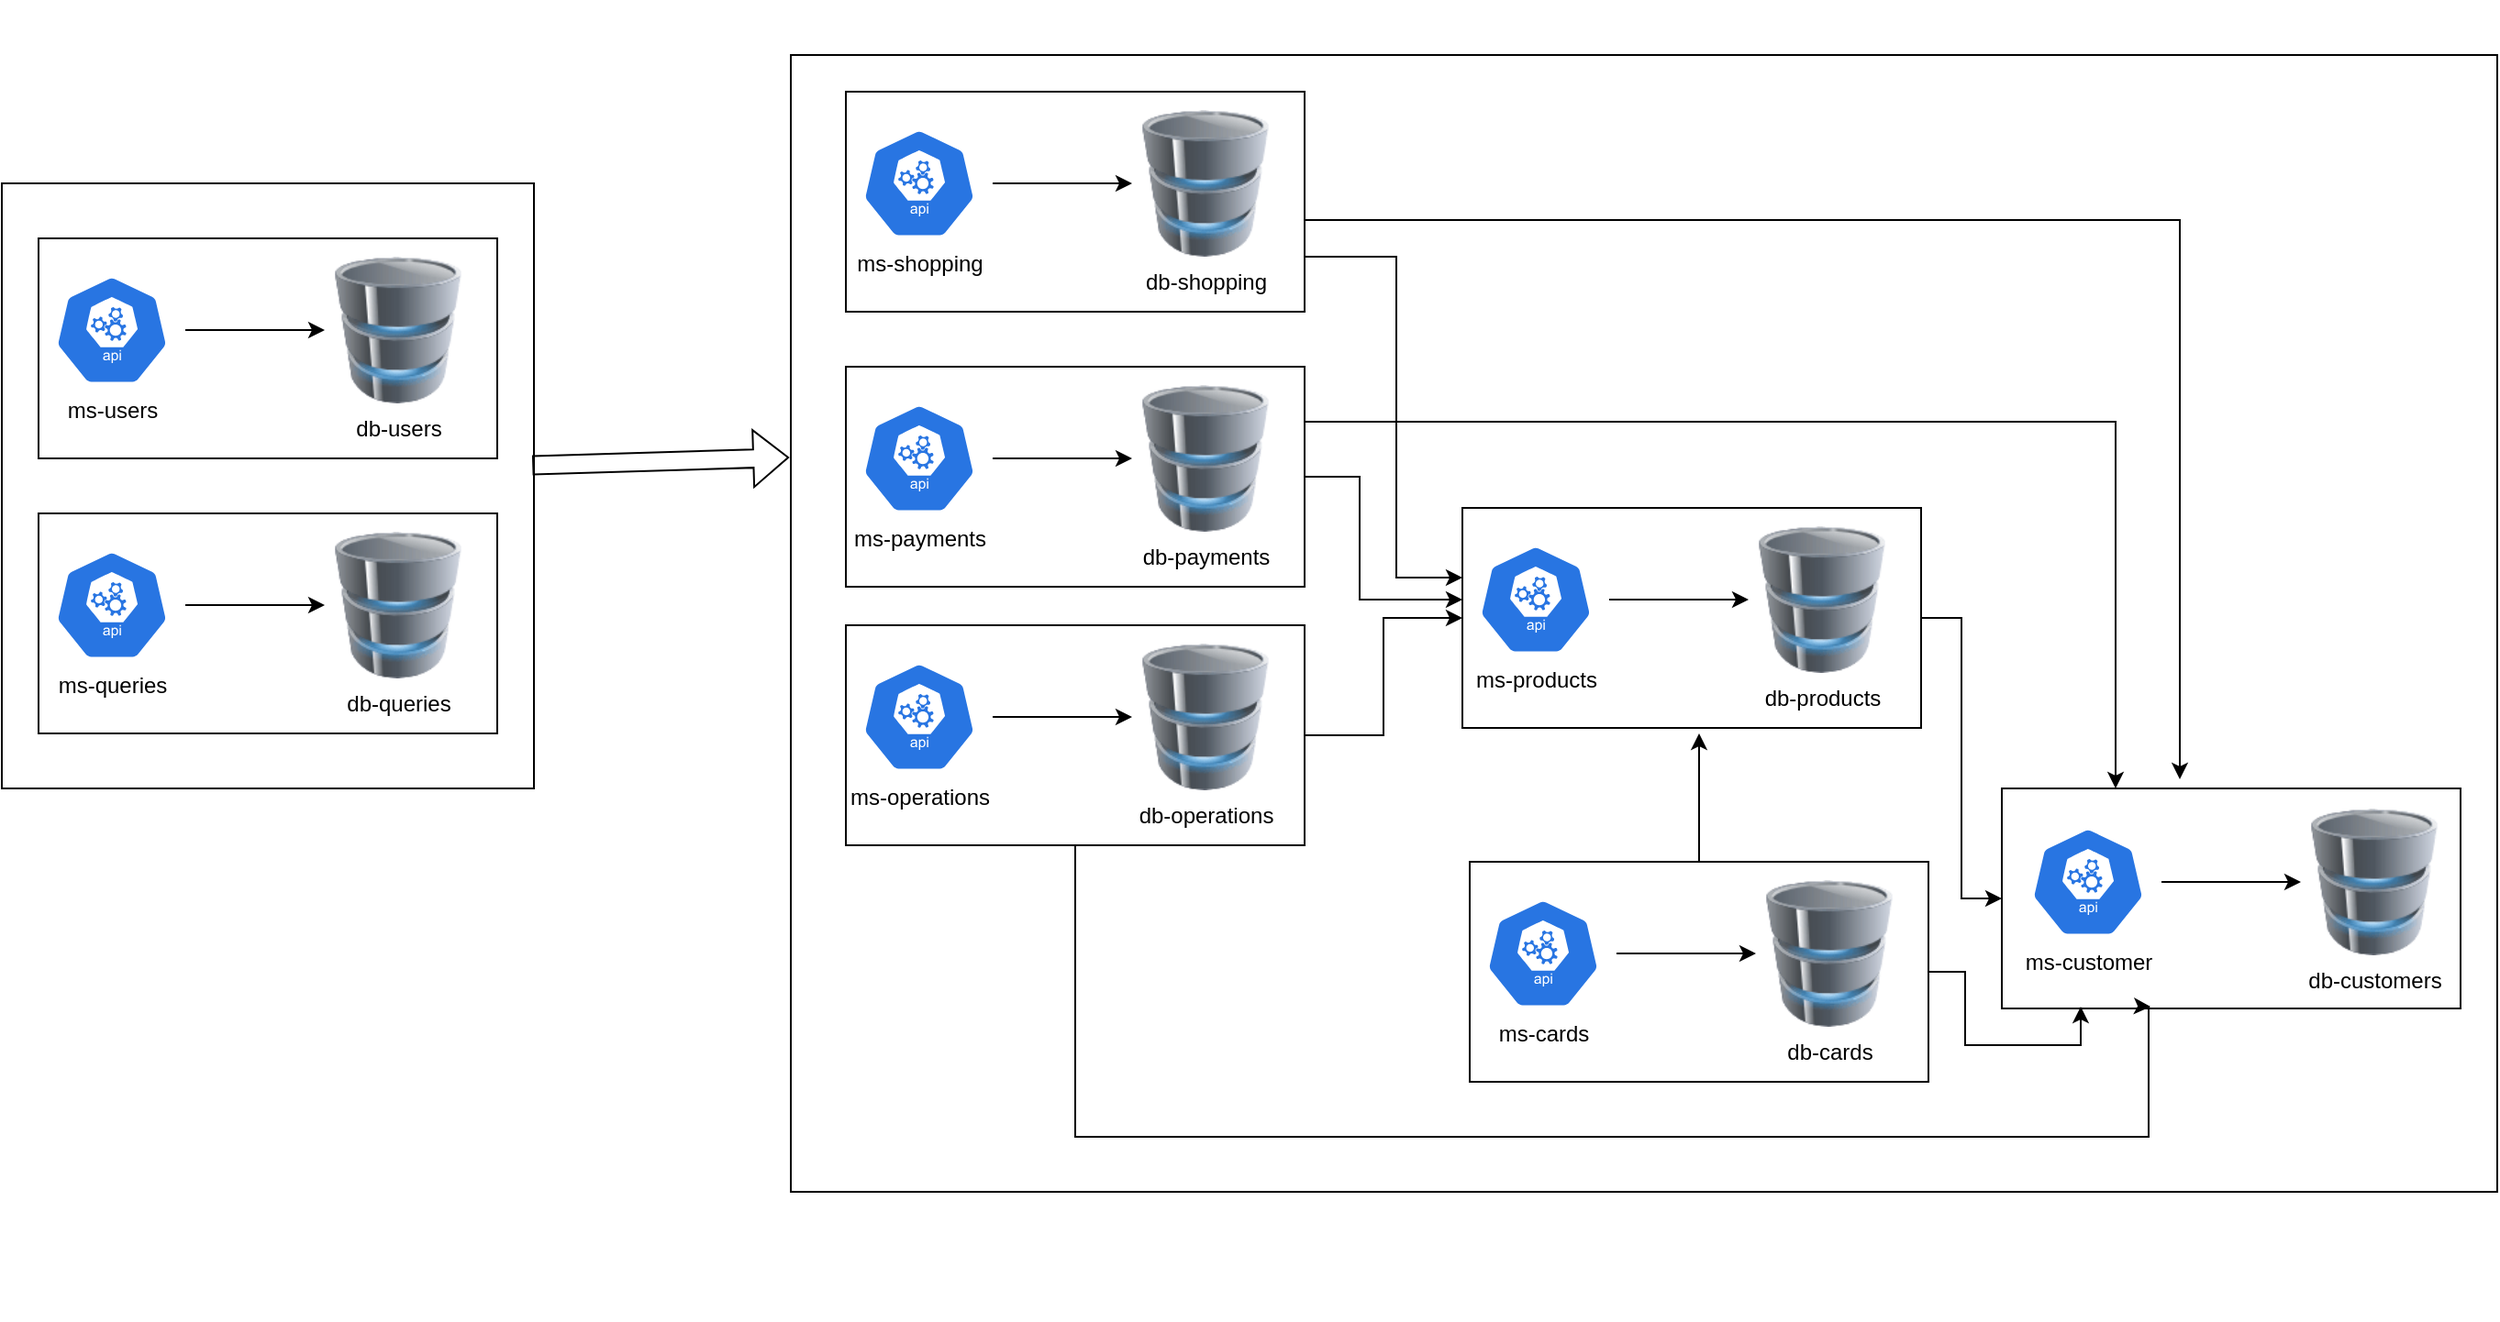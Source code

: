 <mxfile version="20.8.16" type="device" pages="10"><diagram id="bI5OG4YbrkHxdxl9GUgO" name="Arquitectura"><mxGraphModel dx="1674" dy="836" grid="1" gridSize="10" guides="1" tooltips="1" connect="1" arrows="1" fold="1" page="1" pageScale="1" pageWidth="827" pageHeight="1169" math="0" shadow="0"><root><mxCell id="0"/><mxCell id="1" parent="0"/><mxCell id="ImOn8n8q7qlHQq7XSY2V-2" value="" style="rounded=0;whiteSpace=wrap;html=1;" parent="1" vertex="1"><mxGeometry x="160" y="180" width="290" height="330" as="geometry"/></mxCell><mxCell id="ImOn8n8q7qlHQq7XSY2V-3" value="" style="group" parent="1" vertex="1" connectable="0"><mxGeometry x="180" y="210" width="250" height="120" as="geometry"/></mxCell><mxCell id="ImOn8n8q7qlHQq7XSY2V-4" value="" style="rounded=0;whiteSpace=wrap;html=1;" parent="ImOn8n8q7qlHQq7XSY2V-3" vertex="1"><mxGeometry width="250" height="120" as="geometry"/></mxCell><mxCell id="ImOn8n8q7qlHQq7XSY2V-5" value="ms-users" style="sketch=0;html=1;dashed=0;whitespace=wrap;fillColor=#2875E2;strokeColor=#ffffff;points=[[0.005,0.63,0],[0.1,0.2,0],[0.9,0.2,0],[0.5,0,0],[0.995,0.63,0],[0.72,0.99,0],[0.5,1,0],[0.28,0.99,0]];verticalLabelPosition=bottom;align=center;verticalAlign=top;shape=mxgraph.kubernetes.icon;prIcon=api" parent="ImOn8n8q7qlHQq7XSY2V-3" vertex="1"><mxGeometry y="20" width="80" height="60" as="geometry"/></mxCell><mxCell id="ImOn8n8q7qlHQq7XSY2V-6" value="db-users" style="image;html=1;image=img/lib/clip_art/computers/Database_128x128.png" parent="ImOn8n8q7qlHQq7XSY2V-3" vertex="1"><mxGeometry x="156" y="10" width="80" height="80" as="geometry"/></mxCell><mxCell id="ImOn8n8q7qlHQq7XSY2V-7" style="edgeStyle=orthogonalEdgeStyle;rounded=0;orthogonalLoop=1;jettySize=auto;html=1;" parent="ImOn8n8q7qlHQq7XSY2V-3" source="ImOn8n8q7qlHQq7XSY2V-5" target="ImOn8n8q7qlHQq7XSY2V-6" edge="1"><mxGeometry relative="1" as="geometry"/></mxCell><mxCell id="ImOn8n8q7qlHQq7XSY2V-8" value="" style="group" parent="1" vertex="1" connectable="0"><mxGeometry x="180" y="360" width="250" height="120" as="geometry"/></mxCell><mxCell id="ImOn8n8q7qlHQq7XSY2V-9" value="" style="rounded=0;whiteSpace=wrap;html=1;" parent="ImOn8n8q7qlHQq7XSY2V-8" vertex="1"><mxGeometry width="250" height="120" as="geometry"/></mxCell><mxCell id="ImOn8n8q7qlHQq7XSY2V-10" value="ms-queries" style="sketch=0;html=1;dashed=0;whitespace=wrap;fillColor=#2875E2;strokeColor=#ffffff;points=[[0.005,0.63,0],[0.1,0.2,0],[0.9,0.2,0],[0.5,0,0],[0.995,0.63,0],[0.72,0.99,0],[0.5,1,0],[0.28,0.99,0]];verticalLabelPosition=bottom;align=center;verticalAlign=top;shape=mxgraph.kubernetes.icon;prIcon=api" parent="ImOn8n8q7qlHQq7XSY2V-8" vertex="1"><mxGeometry y="20" width="80" height="60" as="geometry"/></mxCell><mxCell id="ImOn8n8q7qlHQq7XSY2V-11" value="db-queries" style="image;html=1;image=img/lib/clip_art/computers/Database_128x128.png" parent="ImOn8n8q7qlHQq7XSY2V-8" vertex="1"><mxGeometry x="156" y="10" width="80" height="80" as="geometry"/></mxCell><mxCell id="ImOn8n8q7qlHQq7XSY2V-12" style="edgeStyle=orthogonalEdgeStyle;rounded=0;orthogonalLoop=1;jettySize=auto;html=1;" parent="ImOn8n8q7qlHQq7XSY2V-8" source="ImOn8n8q7qlHQq7XSY2V-10" target="ImOn8n8q7qlHQq7XSY2V-11" edge="1"><mxGeometry relative="1" as="geometry"/></mxCell><mxCell id="ImOn8n8q7qlHQq7XSY2V-15" value="" style="shape=flexArrow;endArrow=classic;html=1;rounded=0;exitX=0.997;exitY=0.466;exitDx=0;exitDy=0;exitPerimeter=0;entryX=-0.001;entryY=0.354;entryDx=0;entryDy=0;entryPerimeter=0;" parent="1" source="ImOn8n8q7qlHQq7XSY2V-2" target="ImOn8n8q7qlHQq7XSY2V-1" edge="1"><mxGeometry width="50" height="50" relative="1" as="geometry"><mxPoint x="760" y="450" as="sourcePoint"/><mxPoint x="810" y="400" as="targetPoint"/><Array as="points"/></mxGeometry></mxCell><mxCell id="J209AGqD3iWxIZn-Zyo3-8" value="" style="group" vertex="1" connectable="0" parent="1"><mxGeometry x="590" y="80" width="930" height="720" as="geometry"/></mxCell><mxCell id="ImOn8n8q7qlHQq7XSY2V-1" value="" style="rounded=0;whiteSpace=wrap;html=1;" parent="J209AGqD3iWxIZn-Zyo3-8" vertex="1"><mxGeometry y="30" width="930" height="620" as="geometry"/></mxCell><mxCell id="tQ7kCjf9MEW08KOer6E2-3" value="" style="group" parent="J209AGqD3iWxIZn-Zyo3-8" vertex="1" connectable="0"><mxGeometry x="30" y="200" width="250" height="120" as="geometry"/></mxCell><mxCell id="tQ7kCjf9MEW08KOer6E2-1" value="" style="rounded=0;whiteSpace=wrap;html=1;" parent="tQ7kCjf9MEW08KOer6E2-3" vertex="1"><mxGeometry width="250" height="120" as="geometry"/></mxCell><mxCell id="pB8GRAe6WzkX_tIAieHO-15" value="ms-payments" style="sketch=0;html=1;dashed=0;whitespace=wrap;fillColor=#2875E2;strokeColor=#ffffff;points=[[0.005,0.63,0],[0.1,0.2,0],[0.9,0.2,0],[0.5,0,0],[0.995,0.63,0],[0.72,0.99,0],[0.5,1,0],[0.28,0.99,0]];verticalLabelPosition=bottom;align=center;verticalAlign=top;shape=mxgraph.kubernetes.icon;prIcon=api" parent="tQ7kCjf9MEW08KOer6E2-3" vertex="1"><mxGeometry y="20" width="80" height="60" as="geometry"/></mxCell><mxCell id="pB8GRAe6WzkX_tIAieHO-16" value="db-payments" style="image;html=1;image=img/lib/clip_art/computers/Database_128x128.png" parent="tQ7kCjf9MEW08KOer6E2-3" vertex="1"><mxGeometry x="156" y="10" width="80" height="80" as="geometry"/></mxCell><mxCell id="pB8GRAe6WzkX_tIAieHO-14" style="edgeStyle=orthogonalEdgeStyle;rounded=0;orthogonalLoop=1;jettySize=auto;html=1;" parent="tQ7kCjf9MEW08KOer6E2-3" source="pB8GRAe6WzkX_tIAieHO-15" target="pB8GRAe6WzkX_tIAieHO-16" edge="1"><mxGeometry relative="1" as="geometry"/></mxCell><mxCell id="tQ7kCjf9MEW08KOer6E2-4" value="" style="group" parent="J209AGqD3iWxIZn-Zyo3-8" vertex="1" connectable="0"><mxGeometry x="30" y="341" width="250" height="120" as="geometry"/></mxCell><mxCell id="tQ7kCjf9MEW08KOer6E2-2" value="" style="rounded=0;whiteSpace=wrap;html=1;" parent="tQ7kCjf9MEW08KOer6E2-4" vertex="1"><mxGeometry width="250" height="120" as="geometry"/></mxCell><mxCell id="pB8GRAe6WzkX_tIAieHO-10" value="ms-operations" style="sketch=0;html=1;dashed=0;whitespace=wrap;fillColor=#2875E2;strokeColor=#ffffff;points=[[0.005,0.63,0],[0.1,0.2,0],[0.9,0.2,0],[0.5,0,0],[0.995,0.63,0],[0.72,0.99,0],[0.5,1,0],[0.28,0.99,0]];verticalLabelPosition=bottom;align=center;verticalAlign=top;shape=mxgraph.kubernetes.icon;prIcon=api" parent="tQ7kCjf9MEW08KOer6E2-4" vertex="1"><mxGeometry y="20" width="80" height="60" as="geometry"/></mxCell><mxCell id="pB8GRAe6WzkX_tIAieHO-11" value="db-operations" style="image;html=1;image=img/lib/clip_art/computers/Database_128x128.png" parent="tQ7kCjf9MEW08KOer6E2-4" vertex="1"><mxGeometry x="156" y="10" width="80" height="80" as="geometry"/></mxCell><mxCell id="pB8GRAe6WzkX_tIAieHO-9" style="edgeStyle=orthogonalEdgeStyle;rounded=0;orthogonalLoop=1;jettySize=auto;html=1;" parent="tQ7kCjf9MEW08KOer6E2-4" source="pB8GRAe6WzkX_tIAieHO-10" target="pB8GRAe6WzkX_tIAieHO-11" edge="1"><mxGeometry relative="1" as="geometry"/></mxCell><mxCell id="tQ7kCjf9MEW08KOer6E2-11" value="" style="group" parent="J209AGqD3iWxIZn-Zyo3-8" vertex="1" connectable="0"><mxGeometry x="366" y="277" width="250" height="120" as="geometry"/></mxCell><mxCell id="tQ7kCjf9MEW08KOer6E2-6" value="" style="rounded=0;whiteSpace=wrap;html=1;" parent="tQ7kCjf9MEW08KOer6E2-11" vertex="1"><mxGeometry width="250" height="120" as="geometry"/></mxCell><mxCell id="pB8GRAe6WzkX_tIAieHO-6" value="ms-products" style="sketch=0;html=1;dashed=0;whitespace=wrap;fillColor=#2875E2;strokeColor=#ffffff;points=[[0.005,0.63,0],[0.1,0.2,0],[0.9,0.2,0],[0.5,0,0],[0.995,0.63,0],[0.72,0.99,0],[0.5,1,0],[0.28,0.99,0]];verticalLabelPosition=bottom;align=center;verticalAlign=top;shape=mxgraph.kubernetes.icon;prIcon=api" parent="tQ7kCjf9MEW08KOer6E2-11" vertex="1"><mxGeometry y="20" width="80" height="60" as="geometry"/></mxCell><mxCell id="pB8GRAe6WzkX_tIAieHO-7" value="db-products" style="image;html=1;image=img/lib/clip_art/computers/Database_128x128.png" parent="tQ7kCjf9MEW08KOer6E2-11" vertex="1"><mxGeometry x="156" y="10" width="80" height="80" as="geometry"/></mxCell><mxCell id="pB8GRAe6WzkX_tIAieHO-8" style="edgeStyle=orthogonalEdgeStyle;rounded=0;orthogonalLoop=1;jettySize=auto;html=1;" parent="tQ7kCjf9MEW08KOer6E2-11" source="pB8GRAe6WzkX_tIAieHO-6" target="pB8GRAe6WzkX_tIAieHO-7" edge="1"><mxGeometry relative="1" as="geometry"/></mxCell><mxCell id="tQ7kCjf9MEW08KOer6E2-12" style="edgeStyle=orthogonalEdgeStyle;rounded=0;orthogonalLoop=1;jettySize=auto;html=1;" parent="J209AGqD3iWxIZn-Zyo3-8" source="tQ7kCjf9MEW08KOer6E2-1" target="pB8GRAe6WzkX_tIAieHO-6" edge="1"><mxGeometry relative="1" as="geometry"><Array as="points"><mxPoint x="310" y="260"/><mxPoint x="310" y="327"/></Array></mxGeometry></mxCell><mxCell id="tQ7kCjf9MEW08KOer6E2-13" style="edgeStyle=orthogonalEdgeStyle;rounded=0;orthogonalLoop=1;jettySize=auto;html=1;" parent="J209AGqD3iWxIZn-Zyo3-8" source="tQ7kCjf9MEW08KOer6E2-2" target="tQ7kCjf9MEW08KOer6E2-6" edge="1"><mxGeometry relative="1" as="geometry"/></mxCell><mxCell id="tQ7kCjf9MEW08KOer6E2-14" value="" style="group" parent="J209AGqD3iWxIZn-Zyo3-8" vertex="1" connectable="0"><mxGeometry x="660" y="430" width="250" height="120" as="geometry"/></mxCell><mxCell id="tQ7kCjf9MEW08KOer6E2-10" value="" style="rounded=0;whiteSpace=wrap;html=1;" parent="tQ7kCjf9MEW08KOer6E2-14" vertex="1"><mxGeometry width="250" height="120" as="geometry"/></mxCell><mxCell id="pB8GRAe6WzkX_tIAieHO-3" value="db-customers" style="image;html=1;image=img/lib/clip_art/computers/Database_128x128.png" parent="tQ7kCjf9MEW08KOer6E2-14" vertex="1"><mxGeometry x="163" y="11" width="80" height="80" as="geometry"/></mxCell><mxCell id="pB8GRAe6WzkX_tIAieHO-5" style="edgeStyle=orthogonalEdgeStyle;rounded=0;orthogonalLoop=1;jettySize=auto;html=1;" parent="tQ7kCjf9MEW08KOer6E2-14" source="pB8GRAe6WzkX_tIAieHO-4" target="pB8GRAe6WzkX_tIAieHO-3" edge="1"><mxGeometry relative="1" as="geometry"/></mxCell><mxCell id="pB8GRAe6WzkX_tIAieHO-4" value="ms-customer" style="sketch=0;html=1;dashed=0;whitespace=wrap;fillColor=#2875E2;strokeColor=#ffffff;points=[[0.005,0.63,0],[0.1,0.2,0],[0.9,0.2,0],[0.5,0,0],[0.995,0.63,0],[0.72,0.99,0],[0.5,1,0],[0.28,0.99,0]];verticalLabelPosition=bottom;align=center;verticalAlign=top;shape=mxgraph.kubernetes.icon;prIcon=api" parent="tQ7kCjf9MEW08KOer6E2-14" vertex="1"><mxGeometry x="7" y="21" width="80" height="60" as="geometry"/></mxCell><mxCell id="tQ7kCjf9MEW08KOer6E2-15" style="edgeStyle=orthogonalEdgeStyle;rounded=0;orthogonalLoop=1;jettySize=auto;html=1;entryX=0;entryY=0.5;entryDx=0;entryDy=0;" parent="J209AGqD3iWxIZn-Zyo3-8" source="tQ7kCjf9MEW08KOer6E2-6" target="tQ7kCjf9MEW08KOer6E2-10" edge="1"><mxGeometry relative="1" as="geometry"/></mxCell><mxCell id="tQ7kCjf9MEW08KOer6E2-16" style="edgeStyle=orthogonalEdgeStyle;rounded=0;orthogonalLoop=1;jettySize=auto;html=1;entryX=0.25;entryY=0;entryDx=0;entryDy=0;" parent="J209AGqD3iWxIZn-Zyo3-8" source="tQ7kCjf9MEW08KOer6E2-1" target="tQ7kCjf9MEW08KOer6E2-10" edge="1"><mxGeometry relative="1" as="geometry"><mxPoint x="760" y="300" as="targetPoint"/><Array as="points"><mxPoint x="722" y="230"/><mxPoint x="722" y="430"/></Array></mxGeometry></mxCell><mxCell id="tQ7kCjf9MEW08KOer6E2-17" style="edgeStyle=orthogonalEdgeStyle;rounded=0;orthogonalLoop=1;jettySize=auto;html=1;entryX=0.324;entryY=0.992;entryDx=0;entryDy=0;entryPerimeter=0;" parent="J209AGqD3iWxIZn-Zyo3-8" source="tQ7kCjf9MEW08KOer6E2-2" target="tQ7kCjf9MEW08KOer6E2-10" edge="1"><mxGeometry relative="1" as="geometry"><mxPoint x="530" y="540" as="targetPoint"/><Array as="points"><mxPoint x="155" y="620"/><mxPoint x="740" y="620"/></Array></mxGeometry></mxCell><mxCell id="De7_aMg0YRirg4XIKX2l-1" value="" style="group" parent="J209AGqD3iWxIZn-Zyo3-8" vertex="1" connectable="0"><mxGeometry x="370" y="470" width="250" height="120" as="geometry"/></mxCell><mxCell id="De7_aMg0YRirg4XIKX2l-2" value="" style="rounded=0;whiteSpace=wrap;html=1;" parent="De7_aMg0YRirg4XIKX2l-1" vertex="1"><mxGeometry width="250" height="120" as="geometry"/></mxCell><mxCell id="De7_aMg0YRirg4XIKX2l-3" value="ms-cards" style="sketch=0;html=1;dashed=0;whitespace=wrap;fillColor=#2875E2;strokeColor=#ffffff;points=[[0.005,0.63,0],[0.1,0.2,0],[0.9,0.2,0],[0.5,0,0],[0.995,0.63,0],[0.72,0.99,0],[0.5,1,0],[0.28,0.99,0]];verticalLabelPosition=bottom;align=center;verticalAlign=top;shape=mxgraph.kubernetes.icon;prIcon=api" parent="De7_aMg0YRirg4XIKX2l-1" vertex="1"><mxGeometry y="20" width="80" height="60" as="geometry"/></mxCell><mxCell id="De7_aMg0YRirg4XIKX2l-4" value="db-cards" style="image;html=1;image=img/lib/clip_art/computers/Database_128x128.png" parent="De7_aMg0YRirg4XIKX2l-1" vertex="1"><mxGeometry x="156" y="10" width="80" height="80" as="geometry"/></mxCell><mxCell id="De7_aMg0YRirg4XIKX2l-5" style="edgeStyle=orthogonalEdgeStyle;rounded=0;orthogonalLoop=1;jettySize=auto;html=1;" parent="De7_aMg0YRirg4XIKX2l-1" source="De7_aMg0YRirg4XIKX2l-3" target="De7_aMg0YRirg4XIKX2l-4" edge="1"><mxGeometry relative="1" as="geometry"/></mxCell><mxCell id="De7_aMg0YRirg4XIKX2l-6" style="edgeStyle=orthogonalEdgeStyle;rounded=0;orthogonalLoop=1;jettySize=auto;html=1;" parent="J209AGqD3iWxIZn-Zyo3-8" source="De7_aMg0YRirg4XIKX2l-2" edge="1"><mxGeometry relative="1" as="geometry"><mxPoint x="495" y="400" as="targetPoint"/></mxGeometry></mxCell><mxCell id="De7_aMg0YRirg4XIKX2l-7" style="edgeStyle=orthogonalEdgeStyle;rounded=0;orthogonalLoop=1;jettySize=auto;html=1;entryX=0.172;entryY=0.992;entryDx=0;entryDy=0;entryPerimeter=0;" parent="J209AGqD3iWxIZn-Zyo3-8" source="De7_aMg0YRirg4XIKX2l-2" target="tQ7kCjf9MEW08KOer6E2-10" edge="1"><mxGeometry relative="1" as="geometry"/></mxCell><mxCell id="J209AGqD3iWxIZn-Zyo3-1" value="" style="group" vertex="1" connectable="0" parent="J209AGqD3iWxIZn-Zyo3-8"><mxGeometry x="30" y="50" width="250" height="120" as="geometry"/></mxCell><mxCell id="J209AGqD3iWxIZn-Zyo3-2" value="" style="rounded=0;whiteSpace=wrap;html=1;" vertex="1" parent="J209AGqD3iWxIZn-Zyo3-1"><mxGeometry width="250" height="120" as="geometry"/></mxCell><mxCell id="J209AGqD3iWxIZn-Zyo3-3" value="ms-shopping" style="sketch=0;html=1;dashed=0;whitespace=wrap;fillColor=#2875E2;strokeColor=#ffffff;points=[[0.005,0.63,0],[0.1,0.2,0],[0.9,0.2,0],[0.5,0,0],[0.995,0.63,0],[0.72,0.99,0],[0.5,1,0],[0.28,0.99,0]];verticalLabelPosition=bottom;align=center;verticalAlign=top;shape=mxgraph.kubernetes.icon;prIcon=api" vertex="1" parent="J209AGqD3iWxIZn-Zyo3-1"><mxGeometry y="20" width="80" height="60" as="geometry"/></mxCell><mxCell id="J209AGqD3iWxIZn-Zyo3-4" value="db-shopping" style="image;html=1;image=img/lib/clip_art/computers/Database_128x128.png" vertex="1" parent="J209AGqD3iWxIZn-Zyo3-1"><mxGeometry x="156" y="10" width="80" height="80" as="geometry"/></mxCell><mxCell id="J209AGqD3iWxIZn-Zyo3-5" style="edgeStyle=orthogonalEdgeStyle;rounded=0;orthogonalLoop=1;jettySize=auto;html=1;" edge="1" parent="J209AGqD3iWxIZn-Zyo3-1" source="J209AGqD3iWxIZn-Zyo3-3" target="J209AGqD3iWxIZn-Zyo3-4"><mxGeometry relative="1" as="geometry"/></mxCell><mxCell id="J209AGqD3iWxIZn-Zyo3-6" style="edgeStyle=orthogonalEdgeStyle;rounded=0;orthogonalLoop=1;jettySize=auto;html=1;entryX=0;entryY=0.317;entryDx=0;entryDy=0;entryPerimeter=0;" edge="1" parent="J209AGqD3iWxIZn-Zyo3-8" source="J209AGqD3iWxIZn-Zyo3-2" target="tQ7kCjf9MEW08KOer6E2-6"><mxGeometry relative="1" as="geometry"><Array as="points"><mxPoint x="330" y="140"/><mxPoint x="330" y="315"/></Array></mxGeometry></mxCell><mxCell id="J209AGqD3iWxIZn-Zyo3-7" style="edgeStyle=orthogonalEdgeStyle;rounded=0;orthogonalLoop=1;jettySize=auto;html=1;entryX=0.388;entryY=-0.042;entryDx=0;entryDy=0;entryPerimeter=0;" edge="1" parent="J209AGqD3iWxIZn-Zyo3-8" source="J209AGqD3iWxIZn-Zyo3-2" target="tQ7kCjf9MEW08KOer6E2-10"><mxGeometry relative="1" as="geometry"><Array as="points"><mxPoint x="757" y="120"/></Array></mxGeometry></mxCell></root></mxGraphModel></diagram><diagram name="Customers" id="FnQYfsVaNDvOb_7kR_wV"><mxGraphModel dx="1494" dy="836" grid="1" gridSize="10" guides="1" tooltips="1" connect="1" arrows="1" fold="1" page="1" pageScale="1" pageWidth="827" pageHeight="1169" math="0" shadow="0"><root><mxCell id="0"/><mxCell id="1" parent="0"/><mxCell id="5f8UvKyfONVmYUpsZKr3-1" value="Customer" style="swimlane;fontStyle=0;childLayout=stackLayout;horizontal=1;startSize=26;fillColor=none;horizontalStack=0;resizeParent=1;resizeParentMax=0;resizeLast=0;collapsible=1;marginBottom=0;" parent="1" vertex="1"><mxGeometry x="90" y="506" width="140" height="78" as="geometry"/></mxCell><mxCell id="5f8UvKyfONVmYUpsZKr3-2" value="+ id: integer" style="text;strokeColor=none;fillColor=none;align=left;verticalAlign=top;spacingLeft=4;spacingRight=4;overflow=hidden;rotatable=0;points=[[0,0.5],[1,0.5]];portConstraint=eastwest;" parent="5f8UvKyfONVmYUpsZKr3-1" vertex="1"><mxGeometry y="26" width="140" height="26" as="geometry"/></mxCell><mxCell id="5f8UvKyfONVmYUpsZKr3-3" value="+ type: CustomerType" style="text;strokeColor=none;fillColor=none;align=left;verticalAlign=top;spacingLeft=4;spacingRight=4;overflow=hidden;rotatable=0;points=[[0,0.5],[1,0.5]];portConstraint=eastwest;" parent="5f8UvKyfONVmYUpsZKr3-1" vertex="1"><mxGeometry y="52" width="140" height="26" as="geometry"/></mxCell><mxCell id="5f8UvKyfONVmYUpsZKr3-5" value="PersonaNatural" style="swimlane;fontStyle=0;childLayout=stackLayout;horizontal=1;startSize=26;fillColor=none;horizontalStack=0;resizeParent=1;resizeParentMax=0;resizeLast=0;collapsible=1;marginBottom=0;" parent="1" vertex="1"><mxGeometry x="430" y="402" width="140" height="182" as="geometry"/></mxCell><mxCell id="5f8UvKyfONVmYUpsZKr3-6" value="+ id: integer" style="text;strokeColor=none;fillColor=none;align=left;verticalAlign=top;spacingLeft=4;spacingRight=4;overflow=hidden;rotatable=0;points=[[0,0.5],[1,0.5]];portConstraint=eastwest;" parent="5f8UvKyfONVmYUpsZKr3-5" vertex="1"><mxGeometry y="26" width="140" height="26" as="geometry"/></mxCell><mxCell id="5f8UvKyfONVmYUpsZKr3-7" value="+ name: varchar" style="text;strokeColor=none;fillColor=none;align=left;verticalAlign=top;spacingLeft=4;spacingRight=4;overflow=hidden;rotatable=0;points=[[0,0.5],[1,0.5]];portConstraint=eastwest;" parent="5f8UvKyfONVmYUpsZKr3-5" vertex="1"><mxGeometry y="52" width="140" height="26" as="geometry"/></mxCell><mxCell id="5f8UvKyfONVmYUpsZKr3-8" value="+ lastname: varchar" style="text;strokeColor=none;fillColor=none;align=left;verticalAlign=top;spacingLeft=4;spacingRight=4;overflow=hidden;rotatable=0;points=[[0,0.5],[1,0.5]];portConstraint=eastwest;" parent="5f8UvKyfONVmYUpsZKr3-5" vertex="1"><mxGeometry y="78" width="140" height="26" as="geometry"/></mxCell><mxCell id="5f8UvKyfONVmYUpsZKr3-22" value="+ customer: Customer" style="text;strokeColor=none;fillColor=none;align=left;verticalAlign=top;spacingLeft=4;spacingRight=4;overflow=hidden;rotatable=0;points=[[0,0.5],[1,0.5]];portConstraint=eastwest;" parent="5f8UvKyfONVmYUpsZKr3-5" vertex="1"><mxGeometry y="104" width="140" height="26" as="geometry"/></mxCell><mxCell id="5f8UvKyfONVmYUpsZKr3-23" value="+ document: Document" style="text;strokeColor=none;fillColor=none;align=left;verticalAlign=top;spacingLeft=4;spacingRight=4;overflow=hidden;rotatable=0;points=[[0,0.5],[1,0.5]];portConstraint=eastwest;" parent="5f8UvKyfONVmYUpsZKr3-5" vertex="1"><mxGeometry y="130" width="140" height="26" as="geometry"/></mxCell><mxCell id="5f8UvKyfONVmYUpsZKr3-47" value="+ address: Address" style="text;strokeColor=none;fillColor=none;align=left;verticalAlign=top;spacingLeft=4;spacingRight=4;overflow=hidden;rotatable=0;points=[[0,0.5],[1,0.5]];portConstraint=eastwest;" parent="5f8UvKyfONVmYUpsZKr3-5" vertex="1"><mxGeometry y="156" width="140" height="26" as="geometry"/></mxCell><mxCell id="5f8UvKyfONVmYUpsZKr3-21" style="edgeStyle=orthogonalEdgeStyle;rounded=0;orthogonalLoop=1;jettySize=auto;html=1;" parent="1" source="5f8UvKyfONVmYUpsZKr3-17" target="5f8UvKyfONVmYUpsZKr3-23" edge="1"><mxGeometry relative="1" as="geometry"/></mxCell><mxCell id="5f8UvKyfONVmYUpsZKr3-17" value="Document" style="swimlane;fontStyle=0;childLayout=stackLayout;horizontal=1;startSize=26;fillColor=none;horizontalStack=0;resizeParent=1;resizeParentMax=0;resizeLast=0;collapsible=1;marginBottom=0;" parent="1" vertex="1"><mxGeometry x="830" y="540" width="140" height="104" as="geometry"/></mxCell><mxCell id="5f8UvKyfONVmYUpsZKr3-18" value="+ id: integer" style="text;strokeColor=none;fillColor=none;align=left;verticalAlign=top;spacingLeft=4;spacingRight=4;overflow=hidden;rotatable=0;points=[[0,0.5],[1,0.5]];portConstraint=eastwest;" parent="5f8UvKyfONVmYUpsZKr3-17" vertex="1"><mxGeometry y="26" width="140" height="26" as="geometry"/></mxCell><mxCell id="5f8UvKyfONVmYUpsZKr3-19" value="+ type: DocumentType" style="text;strokeColor=none;fillColor=none;align=left;verticalAlign=top;spacingLeft=4;spacingRight=4;overflow=hidden;rotatable=0;points=[[0,0.5],[1,0.5]];portConstraint=eastwest;" parent="5f8UvKyfONVmYUpsZKr3-17" vertex="1"><mxGeometry y="52" width="140" height="26" as="geometry"/></mxCell><mxCell id="5f8UvKyfONVmYUpsZKr3-20" value="+ document: varchar" style="text;strokeColor=none;fillColor=none;align=left;verticalAlign=top;spacingLeft=4;spacingRight=4;overflow=hidden;rotatable=0;points=[[0,0.5],[1,0.5]];portConstraint=eastwest;" parent="5f8UvKyfONVmYUpsZKr3-17" vertex="1"><mxGeometry y="78" width="140" height="26" as="geometry"/></mxCell><mxCell id="5f8UvKyfONVmYUpsZKr3-24" value="PersonaJuridica" style="swimlane;fontStyle=0;childLayout=stackLayout;horizontal=1;startSize=26;fillColor=none;horizontalStack=0;resizeParent=1;resizeParentMax=0;resizeLast=0;collapsible=1;marginBottom=0;" parent="1" vertex="1"><mxGeometry x="430" y="612" width="160" height="156" as="geometry"/></mxCell><mxCell id="5f8UvKyfONVmYUpsZKr3-25" value="+ id: integer" style="text;strokeColor=none;fillColor=none;align=left;verticalAlign=top;spacingLeft=4;spacingRight=4;overflow=hidden;rotatable=0;points=[[0,0.5],[1,0.5]];portConstraint=eastwest;" parent="5f8UvKyfONVmYUpsZKr3-24" vertex="1"><mxGeometry y="26" width="160" height="26" as="geometry"/></mxCell><mxCell id="5f8UvKyfONVmYUpsZKr3-26" value="+ nombreEmpresa: varchar" style="text;strokeColor=none;fillColor=none;align=left;verticalAlign=top;spacingLeft=4;spacingRight=4;overflow=hidden;rotatable=0;points=[[0,0.5],[1,0.5]];portConstraint=eastwest;" parent="5f8UvKyfONVmYUpsZKr3-24" vertex="1"><mxGeometry y="52" width="160" height="26" as="geometry"/></mxCell><mxCell id="5f8UvKyfONVmYUpsZKr3-28" value="+ customer: Customer" style="text;strokeColor=none;fillColor=none;align=left;verticalAlign=top;spacingLeft=4;spacingRight=4;overflow=hidden;rotatable=0;points=[[0,0.5],[1,0.5]];portConstraint=eastwest;" parent="5f8UvKyfONVmYUpsZKr3-24" vertex="1"><mxGeometry y="78" width="160" height="26" as="geometry"/></mxCell><mxCell id="5f8UvKyfONVmYUpsZKr3-29" value="+ ruc: Document" style="text;strokeColor=none;fillColor=none;align=left;verticalAlign=top;spacingLeft=4;spacingRight=4;overflow=hidden;rotatable=0;points=[[0,0.5],[1,0.5]];portConstraint=eastwest;" parent="5f8UvKyfONVmYUpsZKr3-24" vertex="1"><mxGeometry y="104" width="160" height="26" as="geometry"/></mxCell><mxCell id="5f8UvKyfONVmYUpsZKr3-48" value="+ address: Address" style="text;strokeColor=none;fillColor=none;align=left;verticalAlign=top;spacingLeft=4;spacingRight=4;overflow=hidden;rotatable=0;points=[[0,0.5],[1,0.5]];portConstraint=eastwest;" parent="5f8UvKyfONVmYUpsZKr3-24" vertex="1"><mxGeometry y="130" width="160" height="26" as="geometry"/></mxCell><mxCell id="5f8UvKyfONVmYUpsZKr3-30" style="edgeStyle=orthogonalEdgeStyle;rounded=0;orthogonalLoop=1;jettySize=auto;html=1;entryX=0;entryY=0.5;entryDx=0;entryDy=0;" parent="1" source="5f8UvKyfONVmYUpsZKr3-2" target="5f8UvKyfONVmYUpsZKr3-28" edge="1"><mxGeometry relative="1" as="geometry"/></mxCell><mxCell id="5f8UvKyfONVmYUpsZKr3-36" style="edgeStyle=orthogonalEdgeStyle;rounded=0;orthogonalLoop=1;jettySize=auto;html=1;entryX=1;entryY=0.5;entryDx=0;entryDy=0;" parent="1" source="5f8UvKyfONVmYUpsZKr3-32" target="5f8UvKyfONVmYUpsZKr3-3" edge="1"><mxGeometry relative="1" as="geometry"/></mxCell><mxCell id="5f8UvKyfONVmYUpsZKr3-32" value="CustomerType" style="swimlane;fontStyle=0;childLayout=stackLayout;horizontal=1;startSize=26;fillColor=none;horizontalStack=0;resizeParent=1;resizeParentMax=0;resizeLast=0;collapsible=1;marginBottom=0;" parent="1" vertex="1"><mxGeometry x="90" y="660" width="140" height="78" as="geometry"/></mxCell><mxCell id="5f8UvKyfONVmYUpsZKr3-33" value="+ id: integer" style="text;strokeColor=none;fillColor=none;align=left;verticalAlign=top;spacingLeft=4;spacingRight=4;overflow=hidden;rotatable=0;points=[[0,0.5],[1,0.5]];portConstraint=eastwest;" parent="5f8UvKyfONVmYUpsZKr3-32" vertex="1"><mxGeometry y="26" width="140" height="26" as="geometry"/></mxCell><mxCell id="5f8UvKyfONVmYUpsZKr3-34" value="+ description: varchar" style="text;strokeColor=none;fillColor=none;align=left;verticalAlign=top;spacingLeft=4;spacingRight=4;overflow=hidden;rotatable=0;points=[[0,0.5],[1,0.5]];portConstraint=eastwest;" parent="5f8UvKyfONVmYUpsZKr3-32" vertex="1"><mxGeometry y="52" width="140" height="26" as="geometry"/></mxCell><mxCell id="5f8UvKyfONVmYUpsZKr3-37" value="DocumentType" style="swimlane;fontStyle=0;childLayout=stackLayout;horizontal=1;startSize=26;fillColor=none;horizontalStack=0;resizeParent=1;resizeParentMax=0;resizeLast=0;collapsible=1;marginBottom=0;" parent="1" vertex="1"><mxGeometry x="830" y="660" width="140" height="78" as="geometry"/></mxCell><mxCell id="5f8UvKyfONVmYUpsZKr3-38" value="+ id: integer" style="text;strokeColor=none;fillColor=none;align=left;verticalAlign=top;spacingLeft=4;spacingRight=4;overflow=hidden;rotatable=0;points=[[0,0.5],[1,0.5]];portConstraint=eastwest;" parent="5f8UvKyfONVmYUpsZKr3-37" vertex="1"><mxGeometry y="26" width="140" height="26" as="geometry"/></mxCell><mxCell id="5f8UvKyfONVmYUpsZKr3-39" value="+ description: varchar" style="text;strokeColor=none;fillColor=none;align=left;verticalAlign=top;spacingLeft=4;spacingRight=4;overflow=hidden;rotatable=0;points=[[0,0.5],[1,0.5]];portConstraint=eastwest;" parent="5f8UvKyfONVmYUpsZKr3-37" vertex="1"><mxGeometry y="52" width="140" height="26" as="geometry"/></mxCell><mxCell id="5f8UvKyfONVmYUpsZKr3-41" style="edgeStyle=orthogonalEdgeStyle;rounded=0;orthogonalLoop=1;jettySize=auto;html=1;entryX=1;entryY=0.5;entryDx=0;entryDy=0;" parent="1" source="5f8UvKyfONVmYUpsZKr3-38" target="5f8UvKyfONVmYUpsZKr3-19" edge="1"><mxGeometry relative="1" as="geometry"/></mxCell><mxCell id="LqF1xNk6goIlZYc00Zx_-3" style="edgeStyle=orthogonalEdgeStyle;rounded=0;orthogonalLoop=1;jettySize=auto;html=1;entryX=1;entryY=0.5;entryDx=0;entryDy=0;" parent="1" source="5f8UvKyfONVmYUpsZKr3-42" target="5f8UvKyfONVmYUpsZKr3-48" edge="1"><mxGeometry relative="1" as="geometry"/></mxCell><mxCell id="LqF1xNk6goIlZYc00Zx_-7" style="edgeStyle=orthogonalEdgeStyle;rounded=0;orthogonalLoop=1;jettySize=auto;html=1;" parent="1" source="5f8UvKyfONVmYUpsZKr3-42" target="5f8UvKyfONVmYUpsZKr3-47" edge="1"><mxGeometry relative="1" as="geometry"><Array as="points"><mxPoint x="1171" y="490"/><mxPoint x="650" y="490"/><mxPoint x="650" y="571"/></Array></mxGeometry></mxCell><mxCell id="5f8UvKyfONVmYUpsZKr3-42" value="Address" style="swimlane;fontStyle=0;childLayout=stackLayout;horizontal=1;startSize=26;fillColor=none;horizontalStack=0;resizeParent=1;resizeParentMax=0;resizeLast=0;collapsible=1;marginBottom=0;" parent="1" vertex="1"><mxGeometry x="1101" y="540" width="140" height="130" as="geometry"/></mxCell><mxCell id="5f8UvKyfONVmYUpsZKr3-43" value="+ id: integer" style="text;strokeColor=none;fillColor=none;align=left;verticalAlign=top;spacingLeft=4;spacingRight=4;overflow=hidden;rotatable=0;points=[[0,0.5],[1,0.5]];portConstraint=eastwest;" parent="5f8UvKyfONVmYUpsZKr3-42" vertex="1"><mxGeometry y="26" width="140" height="26" as="geometry"/></mxCell><mxCell id="5f8UvKyfONVmYUpsZKr3-44" value="+ address: varchar" style="text;strokeColor=none;fillColor=none;align=left;verticalAlign=top;spacingLeft=4;spacingRight=4;overflow=hidden;rotatable=0;points=[[0,0.5],[1,0.5]];portConstraint=eastwest;" parent="5f8UvKyfONVmYUpsZKr3-42" vertex="1"><mxGeometry y="52" width="140" height="26" as="geometry"/></mxCell><mxCell id="5f8UvKyfONVmYUpsZKr3-45" value="+ city: City" style="text;strokeColor=none;fillColor=none;align=left;verticalAlign=top;spacingLeft=4;spacingRight=4;overflow=hidden;rotatable=0;points=[[0,0.5],[1,0.5]];portConstraint=eastwest;" parent="5f8UvKyfONVmYUpsZKr3-42" vertex="1"><mxGeometry y="78" width="140" height="26" as="geometry"/></mxCell><mxCell id="5f8UvKyfONVmYUpsZKr3-46" value="+ state: State" style="text;strokeColor=none;fillColor=none;align=left;verticalAlign=top;spacingLeft=4;spacingRight=4;overflow=hidden;rotatable=0;points=[[0,0.5],[1,0.5]];portConstraint=eastwest;" parent="5f8UvKyfONVmYUpsZKr3-42" vertex="1"><mxGeometry y="104" width="140" height="26" as="geometry"/></mxCell><mxCell id="5f8UvKyfONVmYUpsZKr3-51" value="City" style="swimlane;fontStyle=0;childLayout=stackLayout;horizontal=1;startSize=26;fillColor=none;horizontalStack=0;resizeParent=1;resizeParentMax=0;resizeLast=0;collapsible=1;marginBottom=0;" parent="1" vertex="1"><mxGeometry x="1320" y="480" width="140" height="104" as="geometry"/></mxCell><mxCell id="5f8UvKyfONVmYUpsZKr3-52" value="+ id: integer" style="text;strokeColor=none;fillColor=none;align=left;verticalAlign=top;spacingLeft=4;spacingRight=4;overflow=hidden;rotatable=0;points=[[0,0.5],[1,0.5]];portConstraint=eastwest;" parent="5f8UvKyfONVmYUpsZKr3-51" vertex="1"><mxGeometry y="26" width="140" height="26" as="geometry"/></mxCell><mxCell id="5f8UvKyfONVmYUpsZKr3-53" value="+ name: varchar" style="text;strokeColor=none;fillColor=none;align=left;verticalAlign=top;spacingLeft=4;spacingRight=4;overflow=hidden;rotatable=0;points=[[0,0.5],[1,0.5]];portConstraint=eastwest;" parent="5f8UvKyfONVmYUpsZKr3-51" vertex="1"><mxGeometry y="52" width="140" height="26" as="geometry"/></mxCell><mxCell id="5f8UvKyfONVmYUpsZKr3-54" value="+ state: State" style="text;strokeColor=none;fillColor=none;align=left;verticalAlign=top;spacingLeft=4;spacingRight=4;overflow=hidden;rotatable=0;points=[[0,0.5],[1,0.5]];portConstraint=eastwest;" parent="5f8UvKyfONVmYUpsZKr3-51" vertex="1"><mxGeometry y="78" width="140" height="26" as="geometry"/></mxCell><mxCell id="5f8UvKyfONVmYUpsZKr3-55" style="edgeStyle=orthogonalEdgeStyle;rounded=0;orthogonalLoop=1;jettySize=auto;html=1;" parent="1" source="5f8UvKyfONVmYUpsZKr3-53" target="5f8UvKyfONVmYUpsZKr3-45" edge="1"><mxGeometry relative="1" as="geometry"/></mxCell><mxCell id="5f8UvKyfONVmYUpsZKr3-61" style="edgeStyle=orthogonalEdgeStyle;rounded=0;orthogonalLoop=1;jettySize=auto;html=1;" parent="1" source="5f8UvKyfONVmYUpsZKr3-56" target="5f8UvKyfONVmYUpsZKr3-46" edge="1"><mxGeometry relative="1" as="geometry"/></mxCell><mxCell id="LqF1xNk6goIlZYc00Zx_-4" style="edgeStyle=orthogonalEdgeStyle;rounded=0;orthogonalLoop=1;jettySize=auto;html=1;entryX=1;entryY=0.5;entryDx=0;entryDy=0;" parent="1" source="5f8UvKyfONVmYUpsZKr3-56" target="5f8UvKyfONVmYUpsZKr3-54" edge="1"><mxGeometry relative="1" as="geometry"/></mxCell><mxCell id="5f8UvKyfONVmYUpsZKr3-56" value="State" style="swimlane;fontStyle=0;childLayout=stackLayout;horizontal=1;startSize=26;fillColor=none;horizontalStack=0;resizeParent=1;resizeParentMax=0;resizeLast=0;collapsible=1;marginBottom=0;" parent="1" vertex="1"><mxGeometry x="1330" y="714" width="140" height="78" as="geometry"/></mxCell><mxCell id="5f8UvKyfONVmYUpsZKr3-57" value="+ id: integer" style="text;strokeColor=none;fillColor=none;align=left;verticalAlign=top;spacingLeft=4;spacingRight=4;overflow=hidden;rotatable=0;points=[[0,0.5],[1,0.5]];portConstraint=eastwest;" parent="5f8UvKyfONVmYUpsZKr3-56" vertex="1"><mxGeometry y="26" width="140" height="26" as="geometry"/></mxCell><mxCell id="5f8UvKyfONVmYUpsZKr3-58" value="+ name: varchar" style="text;strokeColor=none;fillColor=none;align=left;verticalAlign=top;spacingLeft=4;spacingRight=4;overflow=hidden;rotatable=0;points=[[0,0.5],[1,0.5]];portConstraint=eastwest;" parent="5f8UvKyfONVmYUpsZKr3-56" vertex="1"><mxGeometry y="52" width="140" height="26" as="geometry"/></mxCell><mxCell id="LqF1xNk6goIlZYc00Zx_-2" style="edgeStyle=orthogonalEdgeStyle;rounded=0;orthogonalLoop=1;jettySize=auto;html=1;entryX=0;entryY=0.5;entryDx=0;entryDy=0;" parent="1" source="5f8UvKyfONVmYUpsZKr3-2" target="5f8UvKyfONVmYUpsZKr3-22" edge="1"><mxGeometry relative="1" as="geometry"/></mxCell><mxCell id="LqF1xNk6goIlZYc00Zx_-5" style="edgeStyle=orthogonalEdgeStyle;rounded=0;orthogonalLoop=1;jettySize=auto;html=1;entryX=1;entryY=0.5;entryDx=0;entryDy=0;" parent="1" source="5f8UvKyfONVmYUpsZKr3-19" target="5f8UvKyfONVmYUpsZKr3-29" edge="1"><mxGeometry relative="1" as="geometry"/></mxCell></root></mxGraphModel></diagram><diagram id="a8-bd8aUQmbouIoUmvkq" name="Products"><mxGraphModel dx="1434" dy="836" grid="1" gridSize="10" guides="1" tooltips="1" connect="1" arrows="1" fold="1" page="1" pageScale="1" pageWidth="827" pageHeight="1169" math="0" shadow="0"><root><mxCell id="0"/><mxCell id="1" parent="0"/><mxCell id="Aepamb_rC3IX7gEewI6D-28" style="edgeStyle=orthogonalEdgeStyle;shape=flexArrow;rounded=0;orthogonalLoop=1;jettySize=auto;html=1;entryX=0.5;entryY=0;entryDx=0;entryDy=0;" parent="1" source="Ig0PfNO-eOohyUWHSJVr-1" target="Aepamb_rC3IX7gEewI6D-7" edge="1"><mxGeometry relative="1" as="geometry"/></mxCell><mxCell id="Ig0PfNO-eOohyUWHSJVr-1" value="Acount" style="swimlane;fontStyle=0;childLayout=stackLayout;horizontal=1;startSize=26;fillColor=none;horizontalStack=0;resizeParent=1;resizeParentMax=0;resizeLast=0;collapsible=1;marginBottom=0;" parent="1" vertex="1"><mxGeometry x="200" y="160" width="140" height="78" as="geometry"/></mxCell><mxCell id="vfpqxTFMSXzLlHMN3opk-1" value="+ id: integer" style="text;strokeColor=none;fillColor=none;align=left;verticalAlign=top;spacingLeft=4;spacingRight=4;overflow=hidden;rotatable=0;points=[[0,0.5],[1,0.5]];portConstraint=eastwest;" parent="Ig0PfNO-eOohyUWHSJVr-1" vertex="1"><mxGeometry y="26" width="140" height="26" as="geometry"/></mxCell><mxCell id="Ig0PfNO-eOohyUWHSJVr-3" value="+ card: Card" style="text;strokeColor=none;fillColor=none;align=left;verticalAlign=top;spacingLeft=4;spacingRight=4;overflow=hidden;rotatable=0;points=[[0,0.5],[1,0.5]];portConstraint=eastwest;" parent="Ig0PfNO-eOohyUWHSJVr-1" vertex="1"><mxGeometry y="52" width="140" height="26" as="geometry"/></mxCell><mxCell id="Aepamb_rC3IX7gEewI6D-27" style="edgeStyle=orthogonalEdgeStyle;shape=flexArrow;rounded=0;orthogonalLoop=1;jettySize=auto;html=1;" parent="1" source="5NRIU2rKPKR9Xe_N8qIw-1" target="Aepamb_rC3IX7gEewI6D-9" edge="1"><mxGeometry relative="1" as="geometry"/></mxCell><mxCell id="5NRIU2rKPKR9Xe_N8qIw-1" value="Credits" style="swimlane;fontStyle=0;childLayout=stackLayout;horizontal=1;startSize=26;fillColor=none;horizontalStack=0;resizeParent=1;resizeParentMax=0;resizeLast=0;collapsible=1;marginBottom=0;" parent="1" vertex="1"><mxGeometry x="200" y="267" width="150" height="130" as="geometry"/></mxCell><mxCell id="Aepamb_rC3IX7gEewI6D-1" value="+ id: integer" style="text;strokeColor=none;fillColor=none;align=left;verticalAlign=top;spacingLeft=4;spacingRight=4;overflow=hidden;rotatable=0;points=[[0,0.5],[1,0.5]];portConstraint=eastwest;" parent="5NRIU2rKPKR9Xe_N8qIw-1" vertex="1"><mxGeometry y="26" width="150" height="26" as="geometry"/></mxCell><mxCell id="5NRIU2rKPKR9Xe_N8qIw-3" value="+ balance: decimal" style="text;strokeColor=none;fillColor=none;align=left;verticalAlign=top;spacingLeft=4;spacingRight=4;overflow=hidden;rotatable=0;points=[[0,0.5],[1,0.5]];portConstraint=eastwest;" parent="5NRIU2rKPKR9Xe_N8qIw-1" vertex="1"><mxGeometry y="52" width="150" height="26" as="geometry"/></mxCell><mxCell id="Aepamb_rC3IX7gEewI6D-3" value="+ dues: integer" style="text;strokeColor=none;fillColor=none;align=left;verticalAlign=top;spacingLeft=4;spacingRight=4;overflow=hidden;rotatable=0;points=[[0,0.5],[1,0.5]];portConstraint=eastwest;" parent="5NRIU2rKPKR9Xe_N8qIw-1" vertex="1"><mxGeometry y="78" width="150" height="26" as="geometry"/></mxCell><mxCell id="Aepamb_rC3IX7gEewI6D-4" value="+ paymentDueDate: date" style="text;strokeColor=none;fillColor=none;align=left;verticalAlign=top;spacingLeft=4;spacingRight=4;overflow=hidden;rotatable=0;points=[[0,0.5],[1,0.5]];portConstraint=eastwest;" parent="5NRIU2rKPKR9Xe_N8qIw-1" vertex="1"><mxGeometry y="104" width="150" height="26" as="geometry"/></mxCell><mxCell id="Aepamb_rC3IX7gEewI6D-26" style="edgeStyle=orthogonalEdgeStyle;shape=flexArrow;rounded=0;orthogonalLoop=1;jettySize=auto;html=1;" parent="1" source="kfJlog5iimFJQybb5WOQ-1" target="Aepamb_rC3IX7gEewI6D-7" edge="1"><mxGeometry relative="1" as="geometry"/></mxCell><mxCell id="kfJlog5iimFJQybb5WOQ-1" value="LinesOfCredit" style="swimlane;fontStyle=0;childLayout=stackLayout;horizontal=1;startSize=26;fillColor=none;horizontalStack=0;resizeParent=1;resizeParentMax=0;resizeLast=0;collapsible=1;marginBottom=0;" parent="1" vertex="1"><mxGeometry x="200" y="420" width="156" height="156" as="geometry"/></mxCell><mxCell id="Aepamb_rC3IX7gEewI6D-2" value="+ id: integer" style="text;strokeColor=none;fillColor=none;align=left;verticalAlign=top;spacingLeft=4;spacingRight=4;overflow=hidden;rotatable=0;points=[[0,0.5],[1,0.5]];portConstraint=eastwest;" parent="kfJlog5iimFJQybb5WOQ-1" vertex="1"><mxGeometry y="26" width="156" height="26" as="geometry"/></mxCell><mxCell id="kfJlog5iimFJQybb5WOQ-3" value="+ available: decimal" style="text;strokeColor=none;fillColor=none;align=left;verticalAlign=top;spacingLeft=4;spacingRight=4;overflow=hidden;rotatable=0;points=[[0,0.5],[1,0.5]];portConstraint=eastwest;" parent="kfJlog5iimFJQybb5WOQ-1" vertex="1"><mxGeometry y="52" width="156" height="26" as="geometry"/></mxCell><mxCell id="kfJlog5iimFJQybb5WOQ-4" value="+ costs: decimal" style="text;strokeColor=none;fillColor=none;align=left;verticalAlign=top;spacingLeft=4;spacingRight=4;overflow=hidden;rotatable=0;points=[[0,0.5],[1,0.5]];portConstraint=eastwest;" parent="kfJlog5iimFJQybb5WOQ-1" vertex="1"><mxGeometry y="78" width="156" height="26" as="geometry"/></mxCell><mxCell id="Aepamb_rC3IX7gEewI6D-5" value="+ closingDate: date" style="text;strokeColor=none;fillColor=none;align=left;verticalAlign=top;spacingLeft=4;spacingRight=4;overflow=hidden;rotatable=0;points=[[0,0.5],[1,0.5]];portConstraint=eastwest;" parent="kfJlog5iimFJQybb5WOQ-1" vertex="1"><mxGeometry y="104" width="156" height="26" as="geometry"/></mxCell><mxCell id="Aepamb_rC3IX7gEewI6D-6" value="+ paymentDueDate: date" style="text;strokeColor=none;fillColor=none;align=left;verticalAlign=top;spacingLeft=4;spacingRight=4;overflow=hidden;rotatable=0;points=[[0,0.5],[1,0.5]];portConstraint=eastwest;" parent="kfJlog5iimFJQybb5WOQ-1" vertex="1"><mxGeometry y="130" width="156" height="26" as="geometry"/></mxCell><mxCell id="Aepamb_rC3IX7gEewI6D-7" value="Products" style="swimlane;fontStyle=0;childLayout=stackLayout;horizontal=1;startSize=26;fillColor=none;horizontalStack=0;resizeParent=1;resizeParentMax=0;resizeLast=0;collapsible=1;marginBottom=0;" parent="1" vertex="1"><mxGeometry x="470" y="293" width="140" height="78" as="geometry"/></mxCell><mxCell id="Aepamb_rC3IX7gEewI6D-9" value="+ amount: decimal" style="text;strokeColor=none;fillColor=none;align=left;verticalAlign=top;spacingLeft=4;spacingRight=4;overflow=hidden;rotatable=0;points=[[0,0.5],[1,0.5]];portConstraint=eastwest;" parent="Aepamb_rC3IX7gEewI6D-7" vertex="1"><mxGeometry y="26" width="140" height="26" as="geometry"/></mxCell><mxCell id="Aepamb_rC3IX7gEewI6D-10" value="+ customer: Customer" style="text;strokeColor=none;fillColor=none;align=left;verticalAlign=top;spacingLeft=4;spacingRight=4;overflow=hidden;rotatable=0;points=[[0,0.5],[1,0.5]];portConstraint=eastwest;" parent="Aepamb_rC3IX7gEewI6D-7" vertex="1"><mxGeometry y="52" width="140" height="26" as="geometry"/></mxCell></root></mxGraphModel></diagram><diagram id="R4qorEhF54ysiF7mY4t-" name="Operations"><mxGraphModel dx="1434" dy="836" grid="1" gridSize="10" guides="1" tooltips="1" connect="1" arrows="1" fold="1" page="1" pageScale="1" pageWidth="827" pageHeight="1169" math="0" shadow="0"><root><mxCell id="0"/><mxCell id="1" parent="0"/><mxCell id="0MipC3wCVUq4Wc7r-uWf-1" value="OperationType" style="swimlane;fontStyle=0;childLayout=stackLayout;horizontal=1;startSize=26;fillColor=none;horizontalStack=0;resizeParent=1;resizeParentMax=0;resizeLast=0;collapsible=1;marginBottom=0;" parent="1" vertex="1"><mxGeometry x="370" y="130" width="140" height="78" as="geometry"/></mxCell><mxCell id="0MipC3wCVUq4Wc7r-uWf-2" value="+ id: integer" style="text;strokeColor=none;fillColor=none;align=left;verticalAlign=top;spacingLeft=4;spacingRight=4;overflow=hidden;rotatable=0;points=[[0,0.5],[1,0.5]];portConstraint=eastwest;" parent="0MipC3wCVUq4Wc7r-uWf-1" vertex="1"><mxGeometry y="26" width="140" height="26" as="geometry"/></mxCell><mxCell id="0MipC3wCVUq4Wc7r-uWf-3" value="+ description: varchar" style="text;strokeColor=none;fillColor=none;align=left;verticalAlign=top;spacingLeft=4;spacingRight=4;overflow=hidden;rotatable=0;points=[[0,0.5],[1,0.5]];portConstraint=eastwest;" parent="0MipC3wCVUq4Wc7r-uWf-1" vertex="1"><mxGeometry y="52" width="140" height="26" as="geometry"/></mxCell><mxCell id="0MipC3wCVUq4Wc7r-uWf-5" value="Operation" style="swimlane;fontStyle=0;childLayout=stackLayout;horizontal=1;startSize=26;fillColor=none;horizontalStack=0;resizeParent=1;resizeParentMax=0;resizeLast=0;collapsible=1;marginBottom=0;" parent="1" vertex="1"><mxGeometry x="100" y="100" width="140" height="182" as="geometry"/></mxCell><mxCell id="0MipC3wCVUq4Wc7r-uWf-6" value="+ id: integer" style="text;strokeColor=none;fillColor=none;align=left;verticalAlign=top;spacingLeft=4;spacingRight=4;overflow=hidden;rotatable=0;points=[[0,0.5],[1,0.5]];portConstraint=eastwest;" parent="0MipC3wCVUq4Wc7r-uWf-5" vertex="1"><mxGeometry y="26" width="140" height="26" as="geometry"/></mxCell><mxCell id="0MipC3wCVUq4Wc7r-uWf-7" value="+ type: OperationType" style="text;strokeColor=none;fillColor=none;align=left;verticalAlign=top;spacingLeft=4;spacingRight=4;overflow=hidden;rotatable=0;points=[[0,0.5],[1,0.5]];portConstraint=eastwest;" parent="0MipC3wCVUq4Wc7r-uWf-5" vertex="1"><mxGeometry y="52" width="140" height="26" as="geometry"/></mxCell><mxCell id="0MipC3wCVUq4Wc7r-uWf-8" value="+ product: Product" style="text;strokeColor=none;fillColor=none;align=left;verticalAlign=top;spacingLeft=4;spacingRight=4;overflow=hidden;rotatable=0;points=[[0,0.5],[1,0.5]];portConstraint=eastwest;" parent="0MipC3wCVUq4Wc7r-uWf-5" vertex="1"><mxGeometry y="78" width="140" height="26" as="geometry"/></mxCell><mxCell id="SMTJrhXnxoKIe_QTiHFD-1" value="+ amount: decimal" style="text;strokeColor=none;fillColor=none;align=left;verticalAlign=top;spacingLeft=4;spacingRight=4;overflow=hidden;rotatable=0;points=[[0,0.5],[1,0.5]];portConstraint=eastwest;" parent="0MipC3wCVUq4Wc7r-uWf-5" vertex="1"><mxGeometry y="104" width="140" height="26" as="geometry"/></mxCell><mxCell id="SMTJrhXnxoKIe_QTiHFD-2" value="+ timestamp" style="text;strokeColor=none;fillColor=none;align=left;verticalAlign=top;spacingLeft=4;spacingRight=4;overflow=hidden;rotatable=0;points=[[0,0.5],[1,0.5]];portConstraint=eastwest;" parent="0MipC3wCVUq4Wc7r-uWf-5" vertex="1"><mxGeometry y="130" width="140" height="26" as="geometry"/></mxCell><mxCell id="SMTJrhXnxoKIe_QTiHFD-3" value="+ description: varchar" style="text;strokeColor=none;fillColor=none;align=left;verticalAlign=top;spacingLeft=4;spacingRight=4;overflow=hidden;rotatable=0;points=[[0,0.5],[1,0.5]];portConstraint=eastwest;" parent="0MipC3wCVUq4Wc7r-uWf-5" vertex="1"><mxGeometry y="156" width="140" height="26" as="geometry"/></mxCell><mxCell id="SMTJrhXnxoKIe_QTiHFD-4" style="edgeStyle=orthogonalEdgeStyle;rounded=0;orthogonalLoop=1;jettySize=auto;html=1;" parent="1" source="0MipC3wCVUq4Wc7r-uWf-2" target="0MipC3wCVUq4Wc7r-uWf-7" edge="1"><mxGeometry relative="1" as="geometry"/></mxCell></root></mxGraphModel></diagram><diagram id="SUYTrciWGFnHVLSQu-_X" name="Payments"><mxGraphModel dx="1434" dy="836" grid="1" gridSize="10" guides="1" tooltips="1" connect="1" arrows="1" fold="1" page="1" pageScale="1" pageWidth="827" pageHeight="1169" math="0" shadow="0"><root><mxCell id="0"/><mxCell id="1" parent="0"/></root></mxGraphModel></diagram><diagram id="xPib-2Ad-KHZtF8EsL9s" name="Cards"><mxGraphModel dx="1434" dy="836" grid="1" gridSize="10" guides="1" tooltips="1" connect="1" arrows="1" fold="1" page="1" pageScale="1" pageWidth="827" pageHeight="1169" math="0" shadow="0"><root><mxCell id="0"/><mxCell id="1" parent="0"/><mxCell id="7mRa1rN_GOSE3ArDLkxC-1" value="Card" style="swimlane;fontStyle=0;childLayout=stackLayout;horizontal=1;startSize=26;fillColor=none;horizontalStack=0;resizeParent=1;resizeParentMax=0;resizeLast=0;collapsible=1;marginBottom=0;" parent="1" vertex="1"><mxGeometry x="210" y="310" width="140" height="130" as="geometry"/></mxCell><mxCell id="7mRa1rN_GOSE3ArDLkxC-2" value="+ id: integer" style="text;strokeColor=none;fillColor=none;align=left;verticalAlign=top;spacingLeft=4;spacingRight=4;overflow=hidden;rotatable=0;points=[[0,0.5],[1,0.5]];portConstraint=eastwest;" parent="7mRa1rN_GOSE3ArDLkxC-1" vertex="1"><mxGeometry y="26" width="140" height="26" as="geometry"/></mxCell><mxCell id="7mRa1rN_GOSE3ArDLkxC-3" value="+ type: CardType" style="text;strokeColor=none;fillColor=none;align=left;verticalAlign=top;spacingLeft=4;spacingRight=4;overflow=hidden;rotatable=0;points=[[0,0.5],[1,0.5]];portConstraint=eastwest;" parent="7mRa1rN_GOSE3ArDLkxC-1" vertex="1"><mxGeometry y="52" width="140" height="26" as="geometry"/></mxCell><mxCell id="7mRa1rN_GOSE3ArDLkxC-4" value="+ numero: varchar" style="text;strokeColor=none;fillColor=none;align=left;verticalAlign=top;spacingLeft=4;spacingRight=4;overflow=hidden;rotatable=0;points=[[0,0.5],[1,0.5]];portConstraint=eastwest;" parent="7mRa1rN_GOSE3ArDLkxC-1" vertex="1"><mxGeometry y="78" width="140" height="26" as="geometry"/></mxCell><mxCell id="qq1uQI9kecnFrGk1mEx_-5" value="+ pin: varchar" style="text;strokeColor=none;fillColor=none;align=left;verticalAlign=top;spacingLeft=4;spacingRight=4;overflow=hidden;rotatable=0;points=[[0,0.5],[1,0.5]];portConstraint=eastwest;" parent="7mRa1rN_GOSE3ArDLkxC-1" vertex="1"><mxGeometry y="104" width="140" height="26" as="geometry"/></mxCell><mxCell id="qq1uQI9kecnFrGk1mEx_-1" value="CardType" style="swimlane;fontStyle=0;childLayout=stackLayout;horizontal=1;startSize=26;fillColor=none;horizontalStack=0;resizeParent=1;resizeParentMax=0;resizeLast=0;collapsible=1;marginBottom=0;" parent="1" vertex="1"><mxGeometry x="440" y="336" width="140" height="78" as="geometry"/></mxCell><mxCell id="qq1uQI9kecnFrGk1mEx_-2" value="+ id: integer" style="text;strokeColor=none;fillColor=none;align=left;verticalAlign=top;spacingLeft=4;spacingRight=4;overflow=hidden;rotatable=0;points=[[0,0.5],[1,0.5]];portConstraint=eastwest;" parent="qq1uQI9kecnFrGk1mEx_-1" vertex="1"><mxGeometry y="26" width="140" height="26" as="geometry"/></mxCell><mxCell id="qq1uQI9kecnFrGk1mEx_-3" value="+ description: varchar" style="text;strokeColor=none;fillColor=none;align=left;verticalAlign=top;spacingLeft=4;spacingRight=4;overflow=hidden;rotatable=0;points=[[0,0.5],[1,0.5]];portConstraint=eastwest;" parent="qq1uQI9kecnFrGk1mEx_-1" vertex="1"><mxGeometry y="52" width="140" height="26" as="geometry"/></mxCell></root></mxGraphModel></diagram><diagram id="JsrH1iOWHZOsJIWCfG4k" name="Proyecto2 - endpoints"><mxGraphModel dx="957" dy="478" grid="1" gridSize="10" guides="1" tooltips="1" connect="1" arrows="1" fold="1" page="1" pageScale="1" pageWidth="827" pageHeight="1169" math="0" shadow="0"><root><mxCell id="0"/><mxCell id="1" parent="0"/><mxCell id="PSgdxPKbGcpB4mULwXMv-1" value="" style="rounded=0;whiteSpace=wrap;html=1;" parent="1" vertex="1"><mxGeometry x="440" y="260" width="310" height="350" as="geometry"/></mxCell><mxCell id="PSgdxPKbGcpB4mULwXMv-2" value="" style="group" parent="1" vertex="1" connectable="0"><mxGeometry x="470" y="300" width="250" height="120" as="geometry"/></mxCell><mxCell id="PSgdxPKbGcpB4mULwXMv-3" value="" style="rounded=0;whiteSpace=wrap;html=1;" parent="PSgdxPKbGcpB4mULwXMv-2" vertex="1"><mxGeometry width="250" height="120" as="geometry"/></mxCell><mxCell id="PSgdxPKbGcpB4mULwXMv-4" value="ms-users" style="sketch=0;html=1;dashed=0;whitespace=wrap;fillColor=#2875E2;strokeColor=#ffffff;points=[[0.005,0.63,0],[0.1,0.2,0],[0.9,0.2,0],[0.5,0,0],[0.995,0.63,0],[0.72,0.99,0],[0.5,1,0],[0.28,0.99,0]];verticalLabelPosition=bottom;align=center;verticalAlign=top;shape=mxgraph.kubernetes.icon;prIcon=api" parent="PSgdxPKbGcpB4mULwXMv-2" vertex="1"><mxGeometry y="20" width="80" height="60" as="geometry"/></mxCell><mxCell id="PSgdxPKbGcpB4mULwXMv-5" value="db-users" style="image;html=1;image=img/lib/clip_art/computers/Database_128x128.png" parent="PSgdxPKbGcpB4mULwXMv-2" vertex="1"><mxGeometry x="156" y="10" width="80" height="80" as="geometry"/></mxCell><mxCell id="PSgdxPKbGcpB4mULwXMv-6" style="edgeStyle=orthogonalEdgeStyle;rounded=0;orthogonalLoop=1;jettySize=auto;html=1;" parent="PSgdxPKbGcpB4mULwXMv-2" source="PSgdxPKbGcpB4mULwXMv-4" target="PSgdxPKbGcpB4mULwXMv-5" edge="1"><mxGeometry relative="1" as="geometry"/></mxCell><mxCell id="PSgdxPKbGcpB4mULwXMv-7" value="" style="group" parent="1" vertex="1" connectable="0"><mxGeometry x="470" y="450" width="250" height="120" as="geometry"/></mxCell><mxCell id="PSgdxPKbGcpB4mULwXMv-8" value="" style="rounded=0;whiteSpace=wrap;html=1;" parent="PSgdxPKbGcpB4mULwXMv-7" vertex="1"><mxGeometry width="250" height="120" as="geometry"/></mxCell><mxCell id="PSgdxPKbGcpB4mULwXMv-9" value="ms-queries" style="sketch=0;html=1;dashed=0;whitespace=wrap;fillColor=#2875E2;strokeColor=#ffffff;points=[[0.005,0.63,0],[0.1,0.2,0],[0.9,0.2,0],[0.5,0,0],[0.995,0.63,0],[0.72,0.99,0],[0.5,1,0],[0.28,0.99,0]];verticalLabelPosition=bottom;align=center;verticalAlign=top;shape=mxgraph.kubernetes.icon;prIcon=api" parent="PSgdxPKbGcpB4mULwXMv-7" vertex="1"><mxGeometry y="20" width="80" height="60" as="geometry"/></mxCell><mxCell id="PSgdxPKbGcpB4mULwXMv-10" value="db-queries" style="image;html=1;image=img/lib/clip_art/computers/Database_128x128.png" parent="PSgdxPKbGcpB4mULwXMv-7" vertex="1"><mxGeometry x="156" y="10" width="80" height="80" as="geometry"/></mxCell><mxCell id="PSgdxPKbGcpB4mULwXMv-11" style="edgeStyle=orthogonalEdgeStyle;rounded=0;orthogonalLoop=1;jettySize=auto;html=1;" parent="PSgdxPKbGcpB4mULwXMv-7" source="PSgdxPKbGcpB4mULwXMv-9" target="PSgdxPKbGcpB4mULwXMv-10" edge="1"><mxGeometry relative="1" as="geometry"/></mxCell><mxCell id="PSgdxPKbGcpB4mULwXMv-13" style="edgeStyle=orthogonalEdgeStyle;rounded=0;orthogonalLoop=1;jettySize=auto;html=1;" parent="1" source="PSgdxPKbGcpB4mULwXMv-12" target="PSgdxPKbGcpB4mULwXMv-4" edge="1"><mxGeometry relative="1" as="geometry"/></mxCell><mxCell id="PSgdxPKbGcpB4mULwXMv-12" value="register" style="verticalLabelPosition=bottom;html=1;verticalAlign=top;align=center;strokeColor=none;fillColor=#00BEF2;shape=mxgraph.azure.service_endpoint;" parent="1" vertex="1"><mxGeometry x="320" y="256" width="50" height="20" as="geometry"/></mxCell><mxCell id="PSgdxPKbGcpB4mULwXMv-15" style="edgeStyle=orthogonalEdgeStyle;rounded=0;orthogonalLoop=1;jettySize=auto;html=1;entryX=0.5;entryY=0;entryDx=0;entryDy=0;entryPerimeter=0;" parent="1" source="PSgdxPKbGcpB4mULwXMv-14" target="PSgdxPKbGcpB4mULwXMv-4" edge="1"><mxGeometry relative="1" as="geometry"><Array as="points"><mxPoint x="420" y="317"/><mxPoint x="420" y="290"/><mxPoint x="500" y="290"/><mxPoint x="500" y="320"/></Array></mxGeometry></mxCell><mxCell id="PSgdxPKbGcpB4mULwXMv-14" value="login" style="verticalLabelPosition=bottom;html=1;verticalAlign=top;align=center;strokeColor=none;fillColor=#00BEF2;shape=mxgraph.azure.service_endpoint;" parent="1" vertex="1"><mxGeometry x="320" y="307" width="50" height="20" as="geometry"/></mxCell><mxCell id="PSgdxPKbGcpB4mULwXMv-18" style="edgeStyle=orthogonalEdgeStyle;rounded=0;orthogonalLoop=1;jettySize=auto;html=1;entryX=0.5;entryY=0;entryDx=0;entryDy=0;entryPerimeter=0;" parent="1" source="PSgdxPKbGcpB4mULwXMv-17" target="PSgdxPKbGcpB4mULwXMv-9" edge="1"><mxGeometry relative="1" as="geometry"/></mxCell><mxCell id="PSgdxPKbGcpB4mULwXMv-17" value="account" style="verticalLabelPosition=bottom;html=1;verticalAlign=top;align=center;strokeColor=none;fillColor=#00BEF2;shape=mxgraph.azure.service_endpoint;" parent="1" vertex="1"><mxGeometry x="320" y="460" width="50" height="20" as="geometry"/></mxCell><mxCell id="PSgdxPKbGcpB4mULwXMv-24" style="edgeStyle=orthogonalEdgeStyle;rounded=0;orthogonalLoop=1;jettySize=auto;html=1;entryX=0.5;entryY=1;entryDx=0;entryDy=0;entryPerimeter=0;" parent="1" source="PSgdxPKbGcpB4mULwXMv-19" target="PSgdxPKbGcpB4mULwXMv-9" edge="1"><mxGeometry relative="1" as="geometry"/></mxCell><mxCell id="PSgdxPKbGcpB4mULwXMv-19" value="products" style="verticalLabelPosition=bottom;html=1;verticalAlign=top;align=center;strokeColor=none;fillColor=#00BEF2;shape=mxgraph.azure.service_endpoint;" parent="1" vertex="1"><mxGeometry x="320" y="607" width="50" height="20" as="geometry"/></mxCell><mxCell id="PSgdxPKbGcpB4mULwXMv-23" style="edgeStyle=orthogonalEdgeStyle;rounded=0;orthogonalLoop=1;jettySize=auto;html=1;" parent="1" source="PSgdxPKbGcpB4mULwXMv-20" edge="1"><mxGeometry relative="1" as="geometry"><mxPoint x="500" y="530" as="targetPoint"/></mxGeometry></mxCell><mxCell id="PSgdxPKbGcpB4mULwXMv-20" value="credit" style="verticalLabelPosition=bottom;html=1;verticalAlign=top;align=center;strokeColor=none;fillColor=#00BEF2;shape=mxgraph.azure.service_endpoint;" parent="1" vertex="1"><mxGeometry x="320" y="553" width="50" height="20" as="geometry"/></mxCell><mxCell id="PSgdxPKbGcpB4mULwXMv-22" style="edgeStyle=orthogonalEdgeStyle;rounded=0;orthogonalLoop=1;jettySize=auto;html=1;" parent="1" source="PSgdxPKbGcpB4mULwXMv-21" edge="1"><mxGeometry relative="1" as="geometry"><mxPoint x="470" y="510" as="targetPoint"/></mxGeometry></mxCell><mxCell id="PSgdxPKbGcpB4mULwXMv-21" value="lineOfCredit" style="verticalLabelPosition=bottom;html=1;verticalAlign=top;align=center;strokeColor=none;fillColor=#00BEF2;shape=mxgraph.azure.service_endpoint;" parent="1" vertex="1"><mxGeometry x="320" y="510" width="50" height="20" as="geometry"/></mxCell><mxCell id="PSgdxPKbGcpB4mULwXMv-26" style="edgeStyle=orthogonalEdgeStyle;rounded=0;orthogonalLoop=1;jettySize=auto;html=1;entryX=0.5;entryY=1;entryDx=0;entryDy=0;entryPerimeter=0;" parent="1" source="PSgdxPKbGcpB4mULwXMv-25" target="PSgdxPKbGcpB4mULwXMv-4" edge="1"><mxGeometry relative="1" as="geometry"/></mxCell><mxCell id="PSgdxPKbGcpB4mULwXMv-25" value="logout" style="verticalLabelPosition=bottom;html=1;verticalAlign=top;align=center;strokeColor=#b85450;fillColor=#f8cecc;shape=mxgraph.azure.service_endpoint;" parent="1" vertex="1"><mxGeometry x="320" y="354" width="50" height="20" as="geometry"/></mxCell><mxCell id="4NfTkc_C7EnIDUF5iR6l-2" style="edgeStyle=orthogonalEdgeStyle;rounded=0;orthogonalLoop=1;jettySize=auto;html=1;entryX=0.5;entryY=1;entryDx=0;entryDy=0;entryPerimeter=0;" parent="1" source="4NfTkc_C7EnIDUF5iR6l-1" target="PSgdxPKbGcpB4mULwXMv-4" edge="1"><mxGeometry relative="1" as="geometry"><mxPoint x="510" y="390" as="targetPoint"/></mxGeometry></mxCell><mxCell id="4NfTkc_C7EnIDUF5iR6l-1" value="changePwd" style="verticalLabelPosition=bottom;html=1;verticalAlign=top;align=center;strokeColor=none;fillColor=#00BEF2;shape=mxgraph.azure.service_endpoint;" parent="1" vertex="1"><mxGeometry x="320" y="400" width="50" height="20" as="geometry"/></mxCell></root></mxGraphModel></diagram><diagram id="hkxaljRk8OI_RI4UJwCy" name="P2 - DBs"><mxGraphModel dx="1674" dy="836" grid="1" gridSize="10" guides="1" tooltips="1" connect="1" arrows="1" fold="1" page="1" pageScale="1" pageWidth="827" pageHeight="1169" math="0" shadow="0"><root><mxCell id="0"/><mxCell id="1" parent="0"/><mxCell id="M5AY_uKRHBF3GJ3KAncU-1" value="" style="rounded=0;whiteSpace=wrap;html=1;" parent="1" vertex="1"><mxGeometry x="30" y="130" width="310" height="350" as="geometry"/></mxCell><mxCell id="M5AY_uKRHBF3GJ3KAncU-2" value="" style="group" parent="1" vertex="1" connectable="0"><mxGeometry x="60" y="170" width="250" height="120" as="geometry"/></mxCell><mxCell id="M5AY_uKRHBF3GJ3KAncU-3" value="" style="rounded=0;whiteSpace=wrap;html=1;" parent="M5AY_uKRHBF3GJ3KAncU-2" vertex="1"><mxGeometry width="250" height="120" as="geometry"/></mxCell><mxCell id="M5AY_uKRHBF3GJ3KAncU-4" value="ms-users" style="sketch=0;html=1;dashed=0;whitespace=wrap;fillColor=#2875E2;strokeColor=#ffffff;points=[[0.005,0.63,0],[0.1,0.2,0],[0.9,0.2,0],[0.5,0,0],[0.995,0.63,0],[0.72,0.99,0],[0.5,1,0],[0.28,0.99,0]];verticalLabelPosition=bottom;align=center;verticalAlign=top;shape=mxgraph.kubernetes.icon;prIcon=api" parent="M5AY_uKRHBF3GJ3KAncU-2" vertex="1"><mxGeometry y="20" width="80" height="60" as="geometry"/></mxCell><mxCell id="M5AY_uKRHBF3GJ3KAncU-5" value="db-users" style="image;html=1;image=img/lib/clip_art/computers/Database_128x128.png" parent="M5AY_uKRHBF3GJ3KAncU-2" vertex="1"><mxGeometry x="156" y="10" width="80" height="80" as="geometry"/></mxCell><mxCell id="M5AY_uKRHBF3GJ3KAncU-6" style="edgeStyle=orthogonalEdgeStyle;rounded=0;orthogonalLoop=1;jettySize=auto;html=1;" parent="M5AY_uKRHBF3GJ3KAncU-2" source="M5AY_uKRHBF3GJ3KAncU-4" target="M5AY_uKRHBF3GJ3KAncU-5" edge="1"><mxGeometry relative="1" as="geometry"/></mxCell><mxCell id="M5AY_uKRHBF3GJ3KAncU-7" value="" style="group" parent="1" vertex="1" connectable="0"><mxGeometry x="60" y="320" width="250" height="120" as="geometry"/></mxCell><mxCell id="M5AY_uKRHBF3GJ3KAncU-8" value="" style="rounded=0;whiteSpace=wrap;html=1;" parent="M5AY_uKRHBF3GJ3KAncU-7" vertex="1"><mxGeometry width="250" height="120" as="geometry"/></mxCell><mxCell id="M5AY_uKRHBF3GJ3KAncU-9" value="ms-queries" style="sketch=0;html=1;dashed=0;whitespace=wrap;fillColor=#2875E2;strokeColor=#ffffff;points=[[0.005,0.63,0],[0.1,0.2,0],[0.9,0.2,0],[0.5,0,0],[0.995,0.63,0],[0.72,0.99,0],[0.5,1,0],[0.28,0.99,0]];verticalLabelPosition=bottom;align=center;verticalAlign=top;shape=mxgraph.kubernetes.icon;prIcon=api" parent="M5AY_uKRHBF3GJ3KAncU-7" vertex="1"><mxGeometry y="20" width="80" height="60" as="geometry"/></mxCell><mxCell id="M5AY_uKRHBF3GJ3KAncU-10" value="db-queries" style="image;html=1;image=img/lib/clip_art/computers/Database_128x128.png" parent="M5AY_uKRHBF3GJ3KAncU-7" vertex="1"><mxGeometry x="156" y="10" width="80" height="80" as="geometry"/></mxCell><mxCell id="M5AY_uKRHBF3GJ3KAncU-11" style="edgeStyle=orthogonalEdgeStyle;rounded=0;orthogonalLoop=1;jettySize=auto;html=1;" parent="M5AY_uKRHBF3GJ3KAncU-7" source="M5AY_uKRHBF3GJ3KAncU-9" target="M5AY_uKRHBF3GJ3KAncU-10" edge="1"><mxGeometry relative="1" as="geometry"/></mxCell><mxCell id="M5AY_uKRHBF3GJ3KAncU-13" style="edgeStyle=orthogonalEdgeStyle;rounded=0;orthogonalLoop=1;jettySize=auto;html=1;" parent="1" source="M5AY_uKRHBF3GJ3KAncU-5" edge="1"><mxGeometry relative="1" as="geometry"><mxPoint x="410" y="220" as="targetPoint"/></mxGeometry></mxCell><mxCell id="M5AY_uKRHBF3GJ3KAncU-15" style="edgeStyle=orthogonalEdgeStyle;rounded=0;orthogonalLoop=1;jettySize=auto;html=1;entryX=0;entryY=0.5;entryDx=0;entryDy=0;" parent="1" source="M5AY_uKRHBF3GJ3KAncU-10" target="M5AY_uKRHBF3GJ3KAncU-25" edge="1"><mxGeometry relative="1" as="geometry"><mxPoint x="421" y="370" as="targetPoint"/></mxGeometry></mxCell><mxCell id="M5AY_uKRHBF3GJ3KAncU-18" value="" style="group" parent="1" vertex="1" connectable="0"><mxGeometry x="421" y="188.45" width="110" height="70" as="geometry"/></mxCell><mxCell id="M5AY_uKRHBF3GJ3KAncU-23" value="" style="rounded=0;whiteSpace=wrap;html=1;" parent="M5AY_uKRHBF3GJ3KAncU-18" vertex="1"><mxGeometry x="-10" y="-8.45" width="120" height="78.45" as="geometry"/></mxCell><mxCell id="M5AY_uKRHBF3GJ3KAncU-12" value="" style="sketch=0;aspect=fixed;html=1;points=[];align=center;image;fontSize=12;image=img/lib/mscae/CosmosDB.svg;" parent="M5AY_uKRHBF3GJ3KAncU-18" vertex="1"><mxGeometry y="6.55" width="50" height="50" as="geometry"/></mxCell><mxCell id="M5AY_uKRHBF3GJ3KAncU-16" value="" style="dashed=0;outlineConnect=0;html=1;align=center;labelPosition=center;verticalLabelPosition=bottom;verticalAlign=top;shape=mxgraph.weblogos.mongodb" parent="M5AY_uKRHBF3GJ3KAncU-18" vertex="1"><mxGeometry x="59" width="30" height="63.1" as="geometry"/></mxCell><mxCell id="M5AY_uKRHBF3GJ3KAncU-20" value="dbAuditory" style="verticalLabelPosition=bottom;html=1;verticalAlign=top;align=center;strokeColor=none;fillColor=#00BEF2;shape=mxgraph.azure.sql_reporting;" parent="1" vertex="1"><mxGeometry x="590" y="230" width="40" height="50" as="geometry"/></mxCell><mxCell id="M5AY_uKRHBF3GJ3KAncU-21" value="dbUser" style="verticalLabelPosition=bottom;html=1;verticalAlign=top;align=center;strokeColor=none;fillColor=#00BEF2;shape=mxgraph.azure.sql_reporting;" parent="1" vertex="1"><mxGeometry x="590" y="138.45" width="40" height="50" as="geometry"/></mxCell><mxCell id="M5AY_uKRHBF3GJ3KAncU-22" value="dbAuditory" style="verticalLabelPosition=bottom;html=1;verticalAlign=top;align=center;strokeColor=none;fillColor=#00BEF2;shape=mxgraph.azure.sql_reporting;" parent="1" vertex="1"><mxGeometry x="590" y="345" width="40" height="50" as="geometry"/></mxCell><mxCell id="M5AY_uKRHBF3GJ3KAncU-24" value="" style="group" parent="1" vertex="1" connectable="0"><mxGeometry x="420" y="340" width="110" height="70" as="geometry"/></mxCell><mxCell id="M5AY_uKRHBF3GJ3KAncU-25" value="" style="rounded=0;whiteSpace=wrap;html=1;" parent="M5AY_uKRHBF3GJ3KAncU-24" vertex="1"><mxGeometry x="-10" y="-8.45" width="120" height="78.45" as="geometry"/></mxCell><mxCell id="M5AY_uKRHBF3GJ3KAncU-26" value="" style="sketch=0;aspect=fixed;html=1;points=[];align=center;image;fontSize=12;image=img/lib/mscae/CosmosDB.svg;" parent="M5AY_uKRHBF3GJ3KAncU-24" vertex="1"><mxGeometry y="6.55" width="50" height="50" as="geometry"/></mxCell><mxCell id="M5AY_uKRHBF3GJ3KAncU-27" value="" style="dashed=0;outlineConnect=0;html=1;align=center;labelPosition=center;verticalLabelPosition=bottom;verticalAlign=top;shape=mxgraph.weblogos.mongodb" parent="M5AY_uKRHBF3GJ3KAncU-24" vertex="1"><mxGeometry x="59" width="30" height="63.1" as="geometry"/></mxCell><mxCell id="M5AY_uKRHBF3GJ3KAncU-29" style="edgeStyle=orthogonalEdgeStyle;rounded=0;orthogonalLoop=1;jettySize=auto;html=1;entryX=0;entryY=0.5;entryDx=0;entryDy=0;entryPerimeter=0;" parent="1" source="M5AY_uKRHBF3GJ3KAncU-23" target="M5AY_uKRHBF3GJ3KAncU-21" edge="1"><mxGeometry relative="1" as="geometry"/></mxCell><mxCell id="M5AY_uKRHBF3GJ3KAncU-30" style="edgeStyle=orthogonalEdgeStyle;rounded=0;orthogonalLoop=1;jettySize=auto;html=1;entryX=0;entryY=0.5;entryDx=0;entryDy=0;entryPerimeter=0;" parent="1" source="M5AY_uKRHBF3GJ3KAncU-23" target="M5AY_uKRHBF3GJ3KAncU-20" edge="1"><mxGeometry relative="1" as="geometry"/></mxCell><mxCell id="M5AY_uKRHBF3GJ3KAncU-31" style="edgeStyle=orthogonalEdgeStyle;rounded=0;orthogonalLoop=1;jettySize=auto;html=1;entryX=0;entryY=0.5;entryDx=0;entryDy=0;entryPerimeter=0;" parent="1" source="M5AY_uKRHBF3GJ3KAncU-25" target="M5AY_uKRHBF3GJ3KAncU-22" edge="1"><mxGeometry relative="1" as="geometry"/></mxCell><mxCell id="YbpnnlRDBt3SHztvnRFQ-1" value="dbCards" style="verticalLabelPosition=bottom;html=1;verticalAlign=top;align=center;strokeColor=none;fillColor=#00BEF2;shape=mxgraph.azure.sql_reporting;" parent="1" vertex="1"><mxGeometry x="590" y="48.0" width="40" height="50" as="geometry"/></mxCell><mxCell id="YbpnnlRDBt3SHztvnRFQ-4" style="edgeStyle=orthogonalEdgeStyle;rounded=0;orthogonalLoop=1;jettySize=auto;html=1;entryX=0;entryY=0.5;entryDx=0;entryDy=0;entryPerimeter=0;" parent="1" source="M5AY_uKRHBF3GJ3KAncU-23" target="YbpnnlRDBt3SHztvnRFQ-1" edge="1"><mxGeometry relative="1" as="geometry"/></mxCell></root></mxGraphModel></diagram><diagram id="xn_h2nh6zwTsT_QHTKXM" name="Página-9"><mxGraphModel dx="880" dy="524" grid="1" gridSize="10" guides="1" tooltips="1" connect="1" arrows="1" fold="1" page="1" pageScale="1" pageWidth="827" pageHeight="1169" math="0" shadow="0"><root><mxCell id="0"/><mxCell id="1" parent="0"/><mxCell id="EAQAFbwNGgxzEgVjgNU1-1" value="Users" style="swimlane;fontStyle=0;childLayout=stackLayout;horizontal=1;startSize=26;fillColor=none;horizontalStack=0;resizeParent=1;resizeParentMax=0;resizeLast=0;collapsible=1;marginBottom=0;" parent="1" vertex="1"><mxGeometry x="190" y="150" width="140" height="104" as="geometry"/></mxCell><mxCell id="EAQAFbwNGgxzEgVjgNU1-2" value="+ Id: Object" style="text;strokeColor=none;fillColor=none;align=left;verticalAlign=top;spacingLeft=4;spacingRight=4;overflow=hidden;rotatable=0;points=[[0,0.5],[1,0.5]];portConstraint=eastwest;" parent="EAQAFbwNGgxzEgVjgNU1-1" vertex="1"><mxGeometry y="26" width="140" height="26" as="geometry"/></mxCell><mxCell id="EAQAFbwNGgxzEgVjgNU1-3" value="+ customerId: Integer" style="text;strokeColor=none;fillColor=none;align=left;verticalAlign=top;spacingLeft=4;spacingRight=4;overflow=hidden;rotatable=0;points=[[0,0.5],[1,0.5]];portConstraint=eastwest;" parent="EAQAFbwNGgxzEgVjgNU1-1" vertex="1"><mxGeometry y="52" width="140" height="26" as="geometry"/></mxCell><mxCell id="EAQAFbwNGgxzEgVjgNU1-4" value="+ password: varchar" style="text;strokeColor=none;fillColor=none;align=left;verticalAlign=top;spacingLeft=4;spacingRight=4;overflow=hidden;rotatable=0;points=[[0,0.5],[1,0.5]];portConstraint=eastwest;" parent="EAQAFbwNGgxzEgVjgNU1-1" vertex="1"><mxGeometry y="78" width="140" height="26" as="geometry"/></mxCell><mxCell id="J0Pp8C2AQXJT4rHjMRIF-1" value="Cards" style="swimlane;fontStyle=0;childLayout=stackLayout;horizontal=1;startSize=26;fillColor=none;horizontalStack=0;resizeParent=1;resizeParentMax=0;resizeLast=0;collapsible=1;marginBottom=0;" parent="1" vertex="1"><mxGeometry x="420" y="150" width="140" height="104" as="geometry"/></mxCell><mxCell id="J0Pp8C2AQXJT4rHjMRIF-2" value="+ Id: Object" style="text;strokeColor=none;fillColor=none;align=left;verticalAlign=top;spacingLeft=4;spacingRight=4;overflow=hidden;rotatable=0;points=[[0,0.5],[1,0.5]];portConstraint=eastwest;" parent="J0Pp8C2AQXJT4rHjMRIF-1" vertex="1"><mxGeometry y="26" width="140" height="26" as="geometry"/></mxCell><mxCell id="J0Pp8C2AQXJT4rHjMRIF-3" value="+ userId: Object" style="text;strokeColor=none;fillColor=none;align=left;verticalAlign=top;spacingLeft=4;spacingRight=4;overflow=hidden;rotatable=0;points=[[0,0.5],[1,0.5]];portConstraint=eastwest;" parent="J0Pp8C2AQXJT4rHjMRIF-1" vertex="1"><mxGeometry y="52" width="140" height="26" as="geometry"/></mxCell><mxCell id="J0Pp8C2AQXJT4rHjMRIF-4" value="+ serial: varchar" style="text;strokeColor=none;fillColor=none;align=left;verticalAlign=top;spacingLeft=4;spacingRight=4;overflow=hidden;rotatable=0;points=[[0,0.5],[1,0.5]];portConstraint=eastwest;" parent="J0Pp8C2AQXJT4rHjMRIF-1" vertex="1"><mxGeometry y="78" width="140" height="26" as="geometry"/></mxCell><mxCell id="1VtxtyRxF4P0gQPJK2am-1" style="edgeStyle=orthogonalEdgeStyle;rounded=0;orthogonalLoop=1;jettySize=auto;html=1;" parent="1" source="EAQAFbwNGgxzEgVjgNU1-2" target="J0Pp8C2AQXJT4rHjMRIF-3" edge="1"><mxGeometry relative="1" as="geometry"/></mxCell><mxCell id="1VtxtyRxF4P0gQPJK2am-9" value="Auditory" style="swimlane;fontStyle=0;childLayout=stackLayout;horizontal=1;startSize=26;fillColor=none;horizontalStack=0;resizeParent=1;resizeParentMax=0;resizeLast=0;collapsible=1;marginBottom=0;" parent="1" vertex="1"><mxGeometry x="310" y="300" width="140" height="104" as="geometry"/></mxCell><mxCell id="1VtxtyRxF4P0gQPJK2am-10" value="+ field: type" style="text;strokeColor=none;fillColor=none;align=left;verticalAlign=top;spacingLeft=4;spacingRight=4;overflow=hidden;rotatable=0;points=[[0,0.5],[1,0.5]];portConstraint=eastwest;" parent="1VtxtyRxF4P0gQPJK2am-9" vertex="1"><mxGeometry y="26" width="140" height="26" as="geometry"/></mxCell><mxCell id="1VtxtyRxF4P0gQPJK2am-11" value="+ field: type" style="text;strokeColor=none;fillColor=none;align=left;verticalAlign=top;spacingLeft=4;spacingRight=4;overflow=hidden;rotatable=0;points=[[0,0.5],[1,0.5]];portConstraint=eastwest;" parent="1VtxtyRxF4P0gQPJK2am-9" vertex="1"><mxGeometry y="52" width="140" height="26" as="geometry"/></mxCell><mxCell id="1VtxtyRxF4P0gQPJK2am-12" value="+ field: type" style="text;strokeColor=none;fillColor=none;align=left;verticalAlign=top;spacingLeft=4;spacingRight=4;overflow=hidden;rotatable=0;points=[[0,0.5],[1,0.5]];portConstraint=eastwest;" parent="1VtxtyRxF4P0gQPJK2am-9" vertex="1"><mxGeometry y="78" width="140" height="26" as="geometry"/></mxCell></root></mxGraphModel></diagram><diagram id="G0HEO-EdUvaTbkH89mEf" name="comunicación con microservicios"><mxGraphModel dx="1238" dy="524" grid="1" gridSize="10" guides="1" tooltips="1" connect="1" arrows="1" fold="1" page="1" pageScale="1" pageWidth="827" pageHeight="1169" math="0" shadow="0"><root><mxCell id="0"/><mxCell id="1" parent="0"/><mxCell id="xNJOav6aQHfKUkztK3Un-1" value="" style="rounded=0;whiteSpace=wrap;html=1;" parent="1" vertex="1"><mxGeometry x="210" y="120" width="310" height="350" as="geometry"/></mxCell><mxCell id="xNJOav6aQHfKUkztK3Un-2" value="" style="group" parent="1" vertex="1" connectable="0"><mxGeometry x="240" y="160" width="250" height="120" as="geometry"/></mxCell><mxCell id="xNJOav6aQHfKUkztK3Un-3" value="" style="rounded=0;whiteSpace=wrap;html=1;" parent="xNJOav6aQHfKUkztK3Un-2" vertex="1"><mxGeometry width="250" height="120" as="geometry"/></mxCell><mxCell id="xNJOav6aQHfKUkztK3Un-4" value="ms-users" style="sketch=0;html=1;dashed=0;whitespace=wrap;fillColor=#2875E2;strokeColor=#ffffff;points=[[0.005,0.63,0],[0.1,0.2,0],[0.9,0.2,0],[0.5,0,0],[0.995,0.63,0],[0.72,0.99,0],[0.5,1,0],[0.28,0.99,0]];verticalLabelPosition=bottom;align=center;verticalAlign=top;shape=mxgraph.kubernetes.icon;prIcon=api" parent="xNJOav6aQHfKUkztK3Un-2" vertex="1"><mxGeometry y="20" width="80" height="60" as="geometry"/></mxCell><mxCell id="xNJOav6aQHfKUkztK3Un-5" value="db-users" style="image;html=1;image=img/lib/clip_art/computers/Database_128x128.png" parent="xNJOav6aQHfKUkztK3Un-2" vertex="1"><mxGeometry x="156" y="10" width="80" height="80" as="geometry"/></mxCell><mxCell id="xNJOav6aQHfKUkztK3Un-6" style="edgeStyle=orthogonalEdgeStyle;rounded=0;orthogonalLoop=1;jettySize=auto;html=1;" parent="xNJOav6aQHfKUkztK3Un-2" source="xNJOav6aQHfKUkztK3Un-4" target="xNJOav6aQHfKUkztK3Un-5" edge="1"><mxGeometry relative="1" as="geometry"/></mxCell><mxCell id="xNJOav6aQHfKUkztK3Un-7" value="" style="group" parent="1" vertex="1" connectable="0"><mxGeometry x="240" y="310" width="250" height="120" as="geometry"/></mxCell><mxCell id="xNJOav6aQHfKUkztK3Un-8" value="" style="rounded=0;whiteSpace=wrap;html=1;" parent="xNJOav6aQHfKUkztK3Un-7" vertex="1"><mxGeometry width="250" height="120" as="geometry"/></mxCell><mxCell id="xNJOav6aQHfKUkztK3Un-9" value="ms-queries" style="sketch=0;html=1;dashed=0;whitespace=wrap;fillColor=#2875E2;strokeColor=#ffffff;points=[[0.005,0.63,0],[0.1,0.2,0],[0.9,0.2,0],[0.5,0,0],[0.995,0.63,0],[0.72,0.99,0],[0.5,1,0],[0.28,0.99,0]];verticalLabelPosition=bottom;align=center;verticalAlign=top;shape=mxgraph.kubernetes.icon;prIcon=api" parent="xNJOav6aQHfKUkztK3Un-7" vertex="1"><mxGeometry y="20" width="80" height="60" as="geometry"/></mxCell><mxCell id="xNJOav6aQHfKUkztK3Un-10" value="db-queries" style="image;html=1;image=img/lib/clip_art/computers/Database_128x128.png" parent="xNJOav6aQHfKUkztK3Un-7" vertex="1"><mxGeometry x="156" y="10" width="80" height="80" as="geometry"/></mxCell><mxCell id="xNJOav6aQHfKUkztK3Un-11" style="edgeStyle=orthogonalEdgeStyle;rounded=0;orthogonalLoop=1;jettySize=auto;html=1;" parent="xNJOav6aQHfKUkztK3Un-7" source="xNJOav6aQHfKUkztK3Un-9" target="xNJOav6aQHfKUkztK3Un-10" edge="1"><mxGeometry relative="1" as="geometry"/></mxCell><mxCell id="xNJOav6aQHfKUkztK3Un-12" value="ms-card" style="sketch=0;aspect=fixed;html=1;points=[];align=center;image;fontSize=12;image=img/lib/mscae/API_Management.svg;" parent="1" vertex="1"><mxGeometry x="210" y="20" width="50" height="42" as="geometry"/></mxCell><mxCell id="xNJOav6aQHfKUkztK3Un-13" value="ms-customer" style="sketch=0;aspect=fixed;html=1;points=[];align=center;image;fontSize=12;image=img/lib/mscae/API_Management.svg;" parent="1" vertex="1"><mxGeometry x="290" y="20" width="50" height="42" as="geometry"/></mxCell><mxCell id="xNJOav6aQHfKUkztK3Un-14" style="edgeStyle=orthogonalEdgeStyle;rounded=0;orthogonalLoop=1;jettySize=auto;html=1;" parent="1" source="xNJOav6aQHfKUkztK3Un-4" target="xNJOav6aQHfKUkztK3Un-12" edge="1"><mxGeometry relative="1" as="geometry"><Array as="points"><mxPoint x="280" y="100"/><mxPoint x="235" y="100"/></Array></mxGeometry></mxCell><mxCell id="xNJOav6aQHfKUkztK3Un-15" style="edgeStyle=orthogonalEdgeStyle;rounded=0;orthogonalLoop=1;jettySize=auto;html=1;" parent="1" source="xNJOav6aQHfKUkztK3Un-4" target="xNJOav6aQHfKUkztK3Un-13" edge="1"><mxGeometry relative="1" as="geometry"><Array as="points"><mxPoint x="280" y="100"/><mxPoint x="315" y="100"/></Array></mxGeometry></mxCell><mxCell id="LviKPXj0UxntKg6Cc9jk-1" value="ms-product" style="sketch=0;aspect=fixed;html=1;points=[];align=center;image;fontSize=12;image=img/lib/mscae/API_Management.svg;" parent="1" vertex="1"><mxGeometry x="293" y="510" width="50" height="42" as="geometry"/></mxCell><mxCell id="LviKPXj0UxntKg6Cc9jk-3" value="ms-operations" style="sketch=0;aspect=fixed;html=1;points=[];align=center;image;fontSize=12;image=img/lib/mscae/API_Management.svg;" parent="1" vertex="1"><mxGeometry x="378" y="510" width="50" height="42" as="geometry"/></mxCell><mxCell id="LviKPXj0UxntKg6Cc9jk-6" style="edgeStyle=orthogonalEdgeStyle;rounded=0;orthogonalLoop=1;jettySize=auto;html=1;" parent="1" source="xNJOav6aQHfKUkztK3Un-9" target="LviKPXj0UxntKg6Cc9jk-1" edge="1"><mxGeometry relative="1" as="geometry"/></mxCell><mxCell id="LviKPXj0UxntKg6Cc9jk-7" style="edgeStyle=orthogonalEdgeStyle;rounded=0;orthogonalLoop=1;jettySize=auto;html=1;" parent="1" source="xNJOav6aQHfKUkztK3Un-9" target="LviKPXj0UxntKg6Cc9jk-3" edge="1"><mxGeometry relative="1" as="geometry"><Array as="points"><mxPoint x="280" y="450"/><mxPoint x="400" y="450"/></Array></mxGeometry></mxCell><mxCell id="LviKPXj0UxntKg6Cc9jk-8" value="ms-payments" style="sketch=0;aspect=fixed;html=1;points=[];align=center;image;fontSize=12;image=img/lib/mscae/API_Management.svg;" parent="1" vertex="1"><mxGeometry x="208" y="510" width="50" height="42" as="geometry"/></mxCell><mxCell id="LviKPXj0UxntKg6Cc9jk-9" style="edgeStyle=orthogonalEdgeStyle;rounded=0;orthogonalLoop=1;jettySize=auto;html=1;" parent="1" source="xNJOav6aQHfKUkztK3Un-9" target="LviKPXj0UxntKg6Cc9jk-8" edge="1"><mxGeometry relative="1" as="geometry"><Array as="points"><mxPoint x="280" y="450"/><mxPoint x="230" y="450"/></Array></mxGeometry></mxCell><mxCell id="LviKPXj0UxntKg6Cc9jk-10" value="ms-shopping" style="sketch=0;aspect=fixed;html=1;points=[];align=center;image;fontSize=12;image=img/lib/mscae/API_Management.svg;" parent="1" vertex="1"><mxGeometry x="130" y="510" width="50" height="42" as="geometry"/></mxCell><mxCell id="LviKPXj0UxntKg6Cc9jk-11" style="edgeStyle=orthogonalEdgeStyle;rounded=0;orthogonalLoop=1;jettySize=auto;html=1;" parent="1" source="xNJOav6aQHfKUkztK3Un-9" target="LviKPXj0UxntKg6Cc9jk-10" edge="1"><mxGeometry relative="1" as="geometry"><Array as="points"><mxPoint x="280" y="450"/><mxPoint x="155" y="450"/></Array></mxGeometry></mxCell></root></mxGraphModel></diagram></mxfile>
